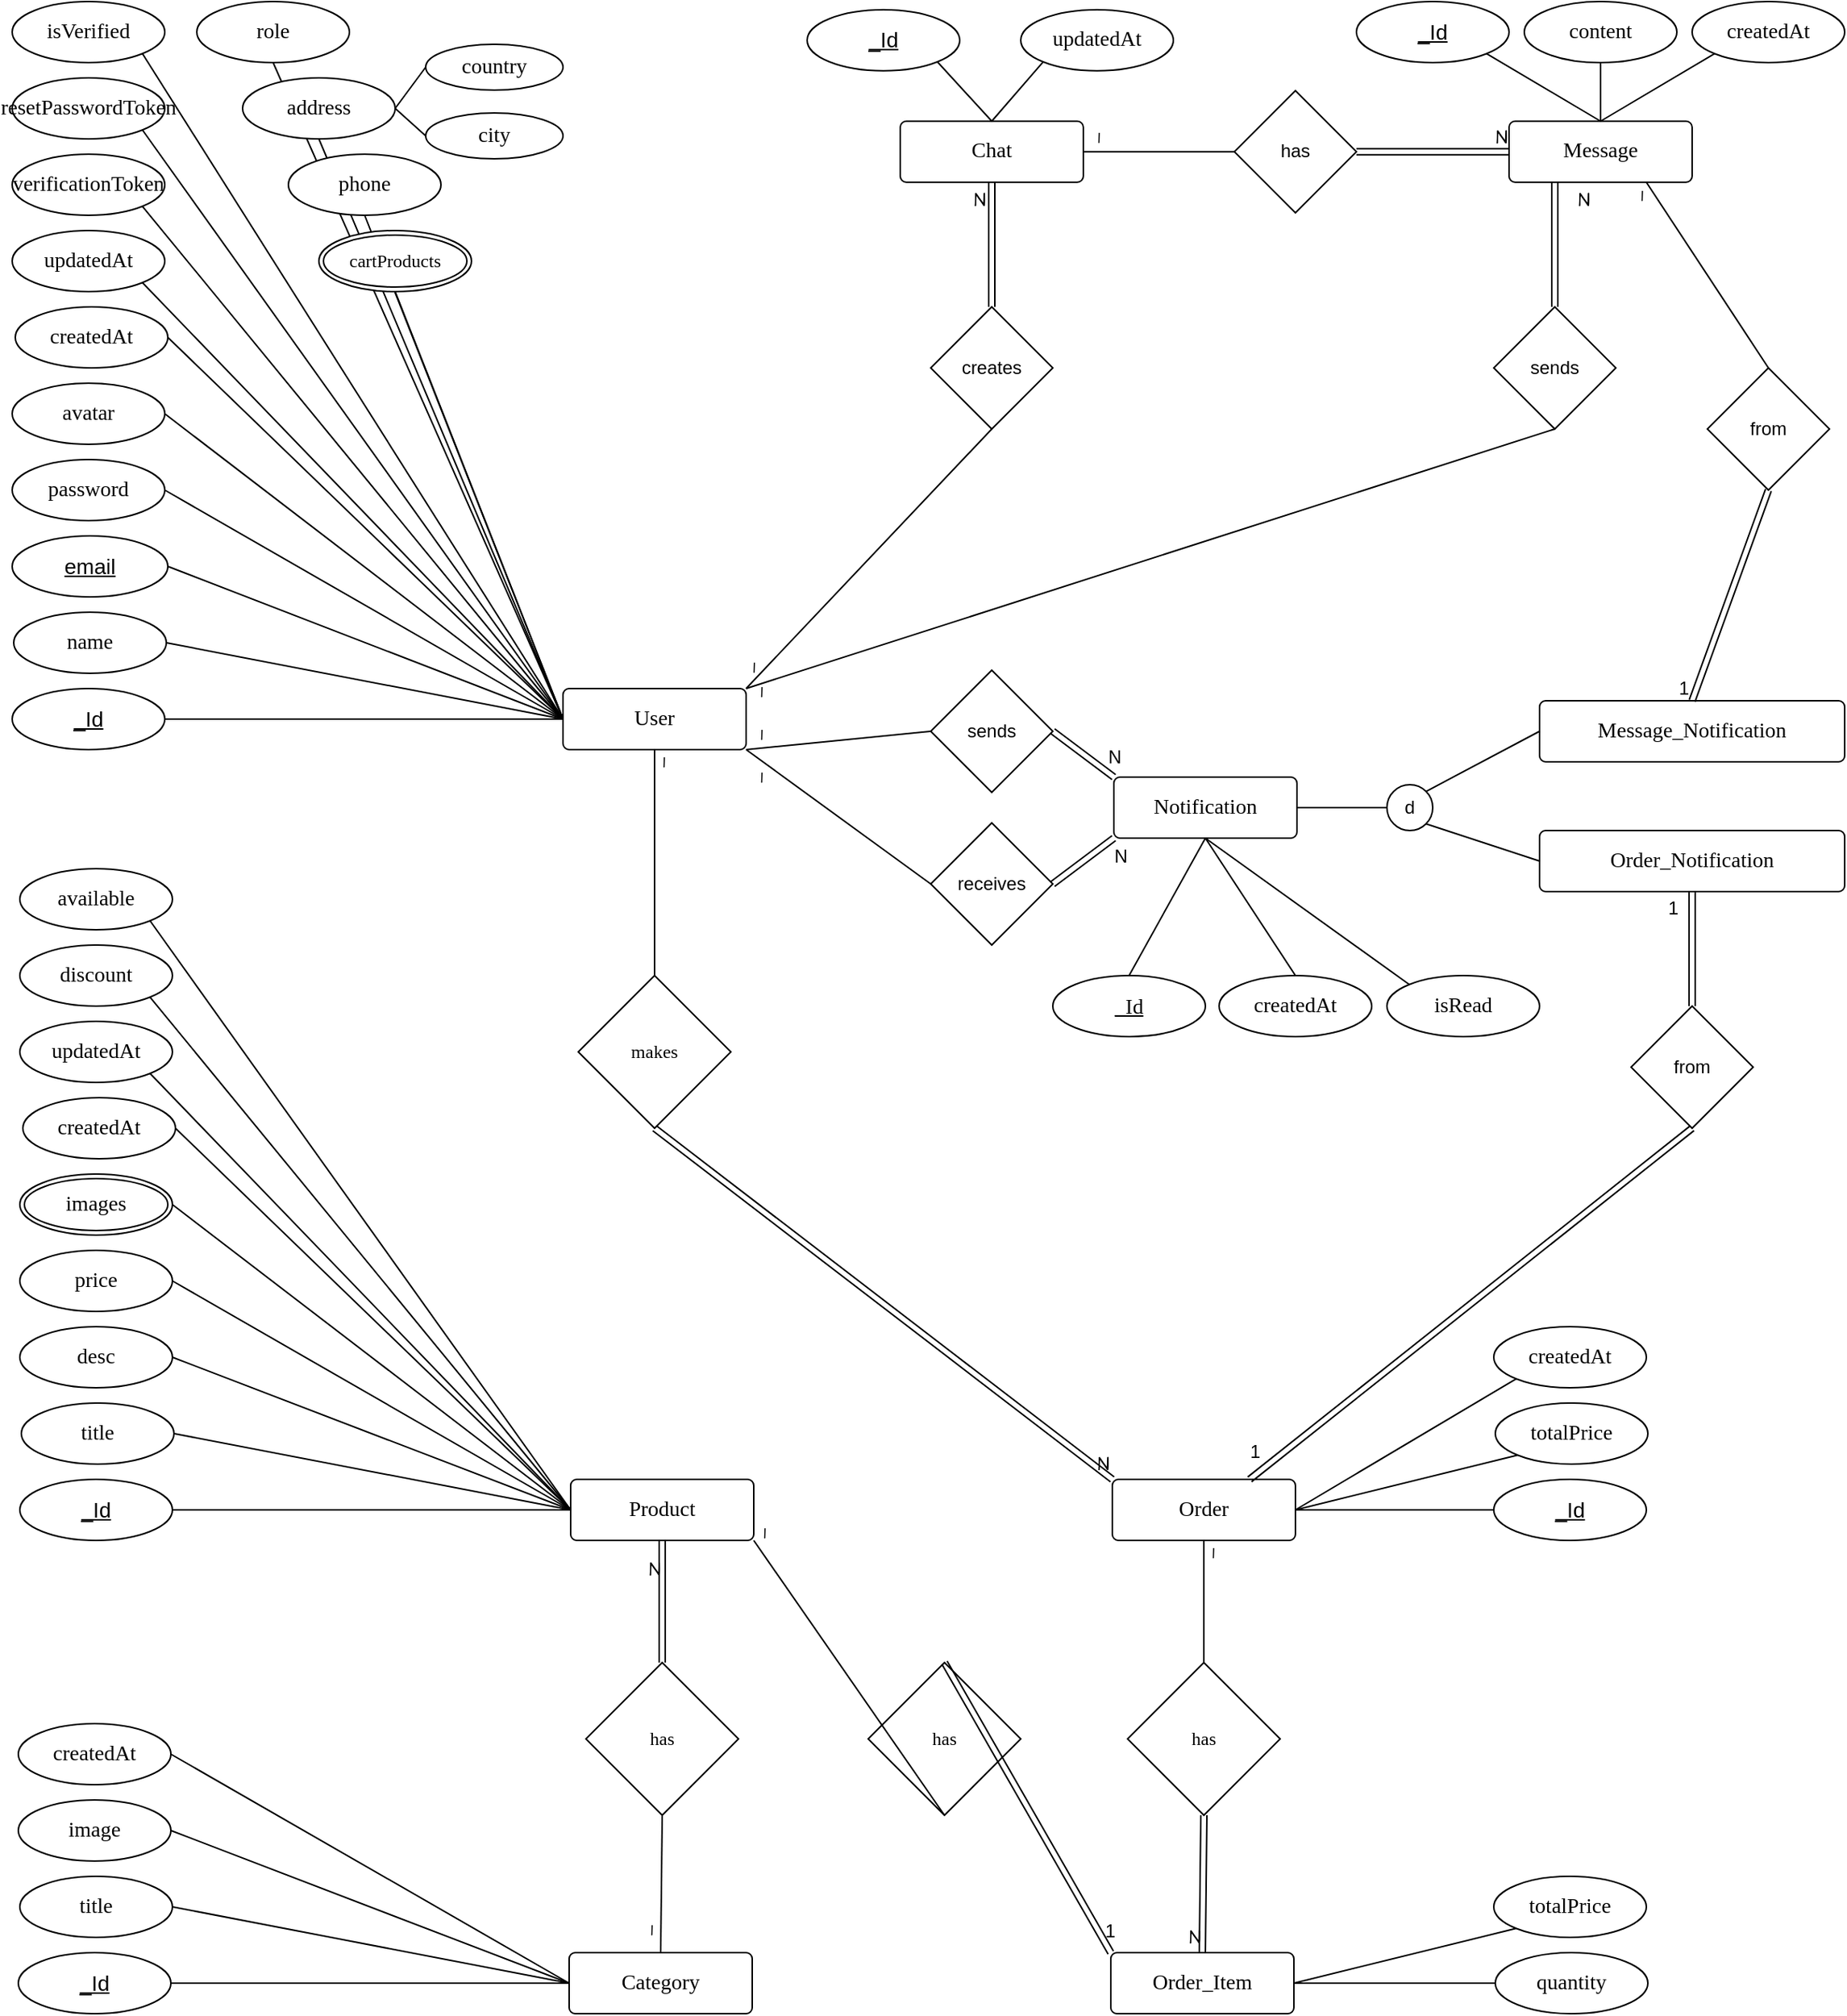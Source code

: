 <mxfile pages="2">
    <diagram name="NestMart_ERD" id="890_jNCDA7X4Bcmrccux">
        <mxGraphModel dx="606" dy="768" grid="1" gridSize="10" guides="1" tooltips="1" connect="1" arrows="1" fold="1" page="1" pageScale="1" pageWidth="1500" pageHeight="1500" background="#ffffff" math="0" shadow="0">
            <root>
                <mxCell id="0"/>
                <mxCell id="1" parent="0"/>
                <mxCell id="zv86cnZ0isYPRK_yYeSK-1" value="User" style="rounded=1;arcSize=10;whiteSpace=wrap;html=1;align=center;fontFamily=cascadia code;fontSize=14;" parent="1" vertex="1">
                    <mxGeometry x="521" y="530" width="120" height="40" as="geometry"/>
                </mxCell>
                <mxCell id="zv86cnZ0isYPRK_yYeSK-5" value="_Id" style="ellipse;whiteSpace=wrap;html=1;align=center;fontStyle=4;fontSize=14;" parent="1" vertex="1">
                    <mxGeometry x="160" y="530" width="100" height="40" as="geometry"/>
                </mxCell>
                <mxCell id="zv86cnZ0isYPRK_yYeSK-10" value="" style="endArrow=none;html=1;rounded=0;entryX=0;entryY=0.5;entryDx=0;entryDy=0;fontFamily=cascadia code;fontSize=14;exitX=1;exitY=0.5;exitDx=0;exitDy=0;" parent="1" source="zv86cnZ0isYPRK_yYeSK-5" target="zv86cnZ0isYPRK_yYeSK-1" edge="1">
                    <mxGeometry relative="1" as="geometry">
                        <mxPoint x="349" y="230" as="sourcePoint"/>
                        <mxPoint x="729" y="350" as="targetPoint"/>
                        <Array as="points"/>
                    </mxGeometry>
                </mxCell>
                <mxCell id="zv86cnZ0isYPRK_yYeSK-11" value="name" style="ellipse;whiteSpace=wrap;html=1;align=center;fontFamily=cascadia code;fontSize=14;" parent="1" vertex="1">
                    <mxGeometry x="161" y="480" width="100" height="40" as="geometry"/>
                </mxCell>
                <mxCell id="fLhaeGa8DQ7M7dZYa2ZT-3" value="password" style="ellipse;whiteSpace=wrap;html=1;align=center;fontFamily=cascadia code;fontSize=14;" parent="1" vertex="1">
                    <mxGeometry x="160" y="380" width="100" height="40" as="geometry"/>
                </mxCell>
                <mxCell id="fLhaeGa8DQ7M7dZYa2ZT-6" value="" style="endArrow=none;html=1;rounded=0;exitX=1;exitY=0.5;exitDx=0;exitDy=0;fontFamily=cascadia code;fontSize=14;entryX=0;entryY=0.5;entryDx=0;entryDy=0;" parent="1" source="fLhaeGa8DQ7M7dZYa2ZT-4" target="zv86cnZ0isYPRK_yYeSK-1" edge="1">
                    <mxGeometry relative="1" as="geometry">
                        <mxPoint x="334" y="134" as="sourcePoint"/>
                        <mxPoint x="401" y="350" as="targetPoint"/>
                        <Array as="points"/>
                    </mxGeometry>
                </mxCell>
                <mxCell id="fLhaeGa8DQ7M7dZYa2ZT-7" value="" style="endArrow=none;html=1;rounded=0;entryX=1;entryY=0.5;entryDx=0;entryDy=0;exitX=0;exitY=0.5;exitDx=0;exitDy=0;fontFamily=cascadia code;fontSize=14;exitPerimeter=0;" parent="1" source="zv86cnZ0isYPRK_yYeSK-1" target="fLhaeGa8DQ7M7dZYa2ZT-3" edge="1">
                    <mxGeometry relative="1" as="geometry">
                        <mxPoint x="344" y="144" as="sourcePoint"/>
                        <mxPoint x="399" y="190" as="targetPoint"/>
                        <Array as="points"/>
                    </mxGeometry>
                </mxCell>
                <mxCell id="fLhaeGa8DQ7M7dZYa2ZT-8" value="avatar" style="ellipse;whiteSpace=wrap;html=1;align=center;fontFamily=cascadia code;fontSize=14;" parent="1" vertex="1">
                    <mxGeometry x="160" y="330" width="100" height="40" as="geometry"/>
                </mxCell>
                <mxCell id="fLhaeGa8DQ7M7dZYa2ZT-9" value="" style="endArrow=none;html=1;rounded=0;entryX=1;entryY=0.5;entryDx=0;entryDy=0;exitX=0;exitY=0.5;exitDx=0;exitDy=0;fontFamily=cascadia code;fontSize=14;" parent="1" source="zv86cnZ0isYPRK_yYeSK-1" target="fLhaeGa8DQ7M7dZYa2ZT-8" edge="1">
                    <mxGeometry relative="1" as="geometry">
                        <mxPoint x="449" y="180" as="sourcePoint"/>
                        <mxPoint x="504" y="134" as="targetPoint"/>
                        <Array as="points"/>
                    </mxGeometry>
                </mxCell>
                <mxCell id="fLhaeGa8DQ7M7dZYa2ZT-14" value="createdAt" style="ellipse;whiteSpace=wrap;html=1;align=center;fontFamily=cascadia code;fontSize=14;" parent="1" vertex="1">
                    <mxGeometry x="162" y="280" width="100" height="40" as="geometry"/>
                </mxCell>
                <mxCell id="fLhaeGa8DQ7M7dZYa2ZT-15" value="updatedAt" style="ellipse;whiteSpace=wrap;html=1;align=center;fontFamily=cascadia code;fontSize=14;" parent="1" vertex="1">
                    <mxGeometry x="160" y="230" width="100" height="40" as="geometry"/>
                </mxCell>
                <mxCell id="fLhaeGa8DQ7M7dZYa2ZT-61" value="" style="endArrow=none;html=1;rounded=0;entryX=0;entryY=0.5;entryDx=0;entryDy=0;exitX=1;exitY=0.5;exitDx=0;exitDy=0;fontFamily=cascadia code;fontSize=14;" parent="1" source="zv86cnZ0isYPRK_yYeSK-11" target="zv86cnZ0isYPRK_yYeSK-1" edge="1">
                    <mxGeometry relative="1" as="geometry">
                        <mxPoint x="409" y="130" as="sourcePoint"/>
                        <mxPoint x="439" y="250" as="targetPoint"/>
                        <Array as="points"/>
                    </mxGeometry>
                </mxCell>
                <mxCell id="fLhaeGa8DQ7M7dZYa2ZT-4" value="email" style="ellipse;whiteSpace=wrap;html=1;align=center;fontStyle=4;fontSize=14;" parent="1" vertex="1">
                    <mxGeometry x="160" y="430" width="102" height="40" as="geometry"/>
                </mxCell>
                <mxCell id="fLhaeGa8DQ7M7dZYa2ZT-65" value="" style="endArrow=none;html=1;rounded=0;entryX=0.5;entryY=1;entryDx=0;entryDy=0;exitX=0;exitY=0.5;exitDx=0;exitDy=0;fontFamily=cascadia code;fontSize=14;" parent="1" source="zv86cnZ0isYPRK_yYeSK-1" target="CObTuuYKN9DPhT9e5A5l-2" edge="1">
                    <mxGeometry relative="1" as="geometry">
                        <mxPoint x="479" y="278" as="sourcePoint"/>
                        <mxPoint x="539" y="178" as="targetPoint"/>
                        <Array as="points"/>
                    </mxGeometry>
                </mxCell>
                <mxCell id="fLhaeGa8DQ7M7dZYa2ZT-66" value="" style="endArrow=none;html=1;rounded=0;entryX=1;entryY=1;entryDx=0;entryDy=0;fontFamily=cascadia code;fontSize=14;exitX=0;exitY=0.5;exitDx=0;exitDy=0;" parent="1" source="zv86cnZ0isYPRK_yYeSK-1" target="fLhaeGa8DQ7M7dZYa2ZT-15" edge="1">
                    <mxGeometry relative="1" as="geometry">
                        <mxPoint x="519" y="250" as="sourcePoint"/>
                        <mxPoint x="589" y="110" as="targetPoint"/>
                        <Array as="points"/>
                    </mxGeometry>
                </mxCell>
                <mxCell id="fLhaeGa8DQ7M7dZYa2ZT-67" value="" style="endArrow=none;html=1;rounded=0;entryX=1;entryY=0.5;entryDx=0;entryDy=0;fontFamily=cascadia code;fontSize=14;exitX=0;exitY=0.5;exitDx=0;exitDy=0;" parent="1" source="zv86cnZ0isYPRK_yYeSK-1" target="fLhaeGa8DQ7M7dZYa2ZT-14" edge="1">
                    <mxGeometry relative="1" as="geometry">
                        <mxPoint x="529" y="260" as="sourcePoint"/>
                        <mxPoint x="654" y="134" as="targetPoint"/>
                        <Array as="points"/>
                    </mxGeometry>
                </mxCell>
                <mxCell id="KDxauUP3_yt1p3gHTJt_-2" value="isVerified" style="ellipse;whiteSpace=wrap;html=1;align=center;fontFamily=cascadia code;fontSize=14;" parent="1" vertex="1">
                    <mxGeometry x="160" y="80" width="100" height="40" as="geometry"/>
                </mxCell>
                <mxCell id="KDxauUP3_yt1p3gHTJt_-3" value="" style="endArrow=none;html=1;rounded=0;entryX=1;entryY=1;entryDx=0;entryDy=0;fontFamily=cascadia code;fontSize=14;exitX=0;exitY=0.5;exitDx=0;exitDy=0;" parent="1" source="zv86cnZ0isYPRK_yYeSK-1" target="KDxauUP3_yt1p3gHTJt_-2" edge="1">
                    <mxGeometry relative="1" as="geometry">
                        <mxPoint x="509" y="200" as="sourcePoint"/>
                        <mxPoint x="589" y="240" as="targetPoint"/>
                        <Array as="points"/>
                    </mxGeometry>
                </mxCell>
                <mxCell id="KDxauUP3_yt1p3gHTJt_-4" value="resetPasswordToken" style="ellipse;whiteSpace=wrap;html=1;align=center;fontFamily=cascadia code;fontSize=14;" parent="1" vertex="1">
                    <mxGeometry x="160" y="130" width="100" height="40" as="geometry"/>
                </mxCell>
                <mxCell id="KDxauUP3_yt1p3gHTJt_-5" value="verificationToken" style="ellipse;whiteSpace=wrap;html=1;align=center;fontFamily=cascadia code;fontSize=14;" parent="1" vertex="1">
                    <mxGeometry x="160" y="180" width="100" height="40" as="geometry"/>
                </mxCell>
                <mxCell id="KDxauUP3_yt1p3gHTJt_-6" value="" style="endArrow=none;html=1;rounded=0;entryX=1;entryY=1;entryDx=0;entryDy=0;fontFamily=cascadia code;fontSize=14;exitX=0;exitY=0.5;exitDx=0;exitDy=0;" parent="1" source="zv86cnZ0isYPRK_yYeSK-1" target="KDxauUP3_yt1p3gHTJt_-4" edge="1">
                    <mxGeometry relative="1" as="geometry">
                        <mxPoint x="509" y="170" as="sourcePoint"/>
                        <mxPoint x="589" y="90" as="targetPoint"/>
                        <Array as="points"/>
                    </mxGeometry>
                </mxCell>
                <mxCell id="KDxauUP3_yt1p3gHTJt_-7" value="" style="endArrow=none;html=1;rounded=0;entryX=1;entryY=1;entryDx=0;entryDy=0;fontFamily=cascadia code;fontSize=14;exitX=0;exitY=0.5;exitDx=0;exitDy=0;" parent="1" source="zv86cnZ0isYPRK_yYeSK-1" target="KDxauUP3_yt1p3gHTJt_-5" edge="1">
                    <mxGeometry relative="1" as="geometry">
                        <mxPoint x="519" y="180" as="sourcePoint"/>
                        <mxPoint x="599" y="100" as="targetPoint"/>
                        <Array as="points"/>
                    </mxGeometry>
                </mxCell>
                <mxCell id="Nm6vEAilwif3-0i5tu0z-2" value="address" style="ellipse;whiteSpace=wrap;html=1;align=center;fontFamily=cascadia code;fontSize=14;" parent="1" vertex="1">
                    <mxGeometry x="311" y="130" width="100" height="40" as="geometry"/>
                </mxCell>
                <mxCell id="Nm6vEAilwif3-0i5tu0z-3" value="" style="endArrow=none;html=1;rounded=0;entryX=0.5;entryY=1;entryDx=0;entryDy=0;fontFamily=cascadia code;fontSize=14;exitX=0;exitY=0.5;exitDx=0;exitDy=0;" parent="1" source="zv86cnZ0isYPRK_yYeSK-1" target="Nm6vEAilwif3-0i5tu0z-2" edge="1">
                    <mxGeometry relative="1" as="geometry">
                        <mxPoint x="431" y="538" as="sourcePoint"/>
                        <mxPoint x="343" y="130" as="targetPoint"/>
                        <Array as="points"/>
                    </mxGeometry>
                </mxCell>
                <mxCell id="Nm6vEAilwif3-0i5tu0z-5" value="country" style="ellipse;whiteSpace=wrap;html=1;align=center;fontFamily=cascadia code;fontSize=14;" parent="1" vertex="1">
                    <mxGeometry x="431" y="108" width="90" height="30" as="geometry"/>
                </mxCell>
                <mxCell id="Nm6vEAilwif3-0i5tu0z-6" value="" style="endArrow=none;html=1;rounded=0;entryX=0;entryY=0.5;entryDx=0;entryDy=0;fontFamily=cascadia code;fontSize=14;exitX=1;exitY=0.5;exitDx=0;exitDy=0;" parent="1" source="Nm6vEAilwif3-0i5tu0z-2" target="Nm6vEAilwif3-0i5tu0z-5" edge="1">
                    <mxGeometry relative="1" as="geometry">
                        <mxPoint x="441" y="560" as="sourcePoint"/>
                        <mxPoint x="371" y="180" as="targetPoint"/>
                        <Array as="points"/>
                    </mxGeometry>
                </mxCell>
                <mxCell id="Nm6vEAilwif3-0i5tu0z-7" value="" style="endArrow=none;html=1;rounded=0;entryX=0;entryY=0.5;entryDx=0;entryDy=0;fontFamily=cascadia code;fontSize=14;exitX=1;exitY=0.5;exitDx=0;exitDy=0;" parent="1" source="Nm6vEAilwif3-0i5tu0z-2" target="Nm6vEAilwif3-0i5tu0z-8" edge="1">
                    <mxGeometry relative="1" as="geometry">
                        <mxPoint x="421" y="160" as="sourcePoint"/>
                        <mxPoint x="422.0" y="168.0" as="targetPoint"/>
                        <Array as="points"/>
                    </mxGeometry>
                </mxCell>
                <mxCell id="Nm6vEAilwif3-0i5tu0z-8" value="city" style="ellipse;whiteSpace=wrap;html=1;align=center;fontFamily=cascadia code;fontSize=14;" parent="1" vertex="1">
                    <mxGeometry x="431" y="153" width="90" height="30" as="geometry"/>
                </mxCell>
                <mxCell id="Nm6vEAilwif3-0i5tu0z-9" value="Product" style="rounded=1;arcSize=10;whiteSpace=wrap;html=1;align=center;fontFamily=cascadia code;fontSize=14;" parent="1" vertex="1">
                    <mxGeometry x="526" y="1048" width="120" height="40" as="geometry"/>
                </mxCell>
                <mxCell id="Nm6vEAilwif3-0i5tu0z-10" value="_Id" style="ellipse;whiteSpace=wrap;html=1;align=center;fontStyle=4;fontSize=14;" parent="1" vertex="1">
                    <mxGeometry x="165" y="1048" width="100" height="40" as="geometry"/>
                </mxCell>
                <mxCell id="Nm6vEAilwif3-0i5tu0z-11" value="" style="endArrow=none;html=1;rounded=0;entryX=0;entryY=0.5;entryDx=0;entryDy=0;fontFamily=cascadia code;fontSize=14;exitX=1;exitY=0.5;exitDx=0;exitDy=0;" parent="1" source="Nm6vEAilwif3-0i5tu0z-10" target="Nm6vEAilwif3-0i5tu0z-9" edge="1">
                    <mxGeometry relative="1" as="geometry">
                        <mxPoint x="354" y="748" as="sourcePoint"/>
                        <mxPoint x="734" y="868" as="targetPoint"/>
                        <Array as="points"/>
                    </mxGeometry>
                </mxCell>
                <mxCell id="Nm6vEAilwif3-0i5tu0z-12" value="title" style="ellipse;whiteSpace=wrap;html=1;align=center;fontFamily=cascadia code;fontSize=14;" parent="1" vertex="1">
                    <mxGeometry x="166" y="998" width="100" height="40" as="geometry"/>
                </mxCell>
                <mxCell id="Nm6vEAilwif3-0i5tu0z-13" value="images" style="ellipse;shape=doubleEllipse;margin=3;whiteSpace=wrap;html=1;align=center;fontFamily=cascadia code;fontSize=14;" parent="1" vertex="1">
                    <mxGeometry x="165" y="848" width="100" height="40" as="geometry"/>
                </mxCell>
                <mxCell id="Nm6vEAilwif3-0i5tu0z-14" value="price" style="ellipse;whiteSpace=wrap;html=1;align=center;fontFamily=cascadia code;fontSize=14;" parent="1" vertex="1">
                    <mxGeometry x="165" y="898" width="100" height="40" as="geometry"/>
                </mxCell>
                <mxCell id="Nm6vEAilwif3-0i5tu0z-15" value="" style="endArrow=none;html=1;rounded=0;exitX=1;exitY=0.5;exitDx=0;exitDy=0;fontFamily=cascadia code;fontSize=14;entryX=0;entryY=0.5;entryDx=0;entryDy=0;" parent="1" source="Nm6vEAilwif3-0i5tu0z-38" target="Nm6vEAilwif3-0i5tu0z-9" edge="1">
                    <mxGeometry relative="1" as="geometry">
                        <mxPoint x="267.0" y="968" as="sourcePoint"/>
                        <mxPoint x="406" y="868" as="targetPoint"/>
                        <Array as="points"/>
                    </mxGeometry>
                </mxCell>
                <mxCell id="Nm6vEAilwif3-0i5tu0z-16" value="" style="endArrow=none;html=1;rounded=0;entryX=1;entryY=0.5;entryDx=0;entryDy=0;exitX=0;exitY=0.5;exitDx=0;exitDy=0;fontFamily=cascadia code;fontSize=14;exitPerimeter=0;" parent="1" source="Nm6vEAilwif3-0i5tu0z-9" target="Nm6vEAilwif3-0i5tu0z-14" edge="1">
                    <mxGeometry relative="1" as="geometry">
                        <mxPoint x="349" y="662" as="sourcePoint"/>
                        <mxPoint x="404" y="708" as="targetPoint"/>
                        <Array as="points"/>
                    </mxGeometry>
                </mxCell>
                <mxCell id="Nm6vEAilwif3-0i5tu0z-18" value="" style="endArrow=none;html=1;rounded=0;entryX=1;entryY=0.5;entryDx=0;entryDy=0;exitX=0;exitY=0.5;exitDx=0;exitDy=0;fontFamily=cascadia code;fontSize=14;" parent="1" source="Nm6vEAilwif3-0i5tu0z-9" target="Nm6vEAilwif3-0i5tu0z-13" edge="1">
                    <mxGeometry relative="1" as="geometry">
                        <mxPoint x="454" y="698" as="sourcePoint"/>
                        <mxPoint x="265" y="868" as="targetPoint"/>
                        <Array as="points"/>
                    </mxGeometry>
                </mxCell>
                <mxCell id="Nm6vEAilwif3-0i5tu0z-19" value="createdAt" style="ellipse;whiteSpace=wrap;html=1;align=center;fontFamily=cascadia code;fontSize=14;" parent="1" vertex="1">
                    <mxGeometry x="167" y="798" width="100" height="40" as="geometry"/>
                </mxCell>
                <mxCell id="Nm6vEAilwif3-0i5tu0z-20" value="updatedAt" style="ellipse;whiteSpace=wrap;html=1;align=center;fontFamily=cascadia code;fontSize=14;" parent="1" vertex="1">
                    <mxGeometry x="165" y="748" width="100" height="40" as="geometry"/>
                </mxCell>
                <mxCell id="Nm6vEAilwif3-0i5tu0z-21" value="" style="endArrow=none;html=1;rounded=0;entryX=0;entryY=0.5;entryDx=0;entryDy=0;exitX=1;exitY=0.5;exitDx=0;exitDy=0;fontFamily=cascadia code;fontSize=14;" parent="1" source="Nm6vEAilwif3-0i5tu0z-12" target="Nm6vEAilwif3-0i5tu0z-9" edge="1">
                    <mxGeometry relative="1" as="geometry">
                        <mxPoint x="414" y="648" as="sourcePoint"/>
                        <mxPoint x="444" y="768" as="targetPoint"/>
                        <Array as="points"/>
                    </mxGeometry>
                </mxCell>
                <mxCell id="Nm6vEAilwif3-0i5tu0z-24" value="" style="endArrow=none;html=1;rounded=0;entryX=1;entryY=1;entryDx=0;entryDy=0;fontFamily=cascadia code;fontSize=14;exitX=0;exitY=0.5;exitDx=0;exitDy=0;" parent="1" source="Nm6vEAilwif3-0i5tu0z-9" target="Nm6vEAilwif3-0i5tu0z-20" edge="1">
                    <mxGeometry relative="1" as="geometry">
                        <mxPoint x="524" y="768" as="sourcePoint"/>
                        <mxPoint x="594" y="628" as="targetPoint"/>
                        <Array as="points"/>
                    </mxGeometry>
                </mxCell>
                <mxCell id="Nm6vEAilwif3-0i5tu0z-25" value="" style="endArrow=none;html=1;rounded=0;entryX=1;entryY=0.5;entryDx=0;entryDy=0;fontFamily=cascadia code;fontSize=14;exitX=0;exitY=0.5;exitDx=0;exitDy=0;" parent="1" source="Nm6vEAilwif3-0i5tu0z-9" target="Nm6vEAilwif3-0i5tu0z-19" edge="1">
                    <mxGeometry relative="1" as="geometry">
                        <mxPoint x="534" y="778" as="sourcePoint"/>
                        <mxPoint x="659" y="652" as="targetPoint"/>
                        <Array as="points"/>
                    </mxGeometry>
                </mxCell>
                <mxCell id="Nm6vEAilwif3-0i5tu0z-28" value="available" style="ellipse;whiteSpace=wrap;html=1;align=center;fontFamily=cascadia code;fontSize=14;" parent="1" vertex="1">
                    <mxGeometry x="165" y="648" width="100" height="40" as="geometry"/>
                </mxCell>
                <mxCell id="Nm6vEAilwif3-0i5tu0z-29" value="discount" style="ellipse;whiteSpace=wrap;html=1;align=center;fontFamily=cascadia code;fontSize=14;" parent="1" vertex="1">
                    <mxGeometry x="165" y="698" width="100" height="40" as="geometry"/>
                </mxCell>
                <mxCell id="Nm6vEAilwif3-0i5tu0z-30" value="" style="endArrow=none;html=1;rounded=0;entryX=1;entryY=1;entryDx=0;entryDy=0;fontFamily=cascadia code;fontSize=14;exitX=0;exitY=0.5;exitDx=0;exitDy=0;" parent="1" source="Nm6vEAilwif3-0i5tu0z-9" target="Nm6vEAilwif3-0i5tu0z-28" edge="1">
                    <mxGeometry relative="1" as="geometry">
                        <mxPoint x="514" y="688" as="sourcePoint"/>
                        <mxPoint x="594" y="608" as="targetPoint"/>
                        <Array as="points"/>
                    </mxGeometry>
                </mxCell>
                <mxCell id="Nm6vEAilwif3-0i5tu0z-31" value="" style="endArrow=none;html=1;rounded=0;entryX=1;entryY=1;entryDx=0;entryDy=0;fontFamily=cascadia code;fontSize=14;exitX=0;exitY=0.5;exitDx=0;exitDy=0;" parent="1" source="Nm6vEAilwif3-0i5tu0z-9" target="Nm6vEAilwif3-0i5tu0z-29" edge="1">
                    <mxGeometry relative="1" as="geometry">
                        <mxPoint x="524" y="698" as="sourcePoint"/>
                        <mxPoint x="604" y="618" as="targetPoint"/>
                        <Array as="points"/>
                    </mxGeometry>
                </mxCell>
                <mxCell id="Nm6vEAilwif3-0i5tu0z-38" value="desc" style="ellipse;whiteSpace=wrap;html=1;align=center;fontFamily=cascadia code;fontSize=14;" parent="1" vertex="1">
                    <mxGeometry x="165" y="948" width="100" height="40" as="geometry"/>
                </mxCell>
                <mxCell id="Nm6vEAilwif3-0i5tu0z-39" value="Category" style="rounded=1;arcSize=10;whiteSpace=wrap;html=1;align=center;fontFamily=cascadia code;fontSize=14;" parent="1" vertex="1">
                    <mxGeometry x="525" y="1358" width="120" height="40" as="geometry"/>
                </mxCell>
                <mxCell id="Nm6vEAilwif3-0i5tu0z-40" value="_Id" style="ellipse;whiteSpace=wrap;html=1;align=center;fontStyle=4;fontSize=14;" parent="1" vertex="1">
                    <mxGeometry x="164" y="1358" width="100" height="40" as="geometry"/>
                </mxCell>
                <mxCell id="Nm6vEAilwif3-0i5tu0z-41" value="" style="endArrow=none;html=1;rounded=0;entryX=0;entryY=0.5;entryDx=0;entryDy=0;fontFamily=cascadia code;fontSize=14;exitX=1;exitY=0.5;exitDx=0;exitDy=0;" parent="1" source="Nm6vEAilwif3-0i5tu0z-40" target="Nm6vEAilwif3-0i5tu0z-39" edge="1">
                    <mxGeometry relative="1" as="geometry">
                        <mxPoint x="353" y="1058" as="sourcePoint"/>
                        <mxPoint x="733" y="1178" as="targetPoint"/>
                        <Array as="points"/>
                    </mxGeometry>
                </mxCell>
                <mxCell id="Nm6vEAilwif3-0i5tu0z-42" value="title" style="ellipse;whiteSpace=wrap;html=1;align=center;fontFamily=cascadia code;fontSize=14;" parent="1" vertex="1">
                    <mxGeometry x="165" y="1308" width="100" height="40" as="geometry"/>
                </mxCell>
                <mxCell id="Nm6vEAilwif3-0i5tu0z-44" value="createdAt" style="ellipse;whiteSpace=wrap;html=1;align=center;fontFamily=cascadia code;fontSize=14;" parent="1" vertex="1">
                    <mxGeometry x="164" y="1208" width="100" height="40" as="geometry"/>
                </mxCell>
                <mxCell id="Nm6vEAilwif3-0i5tu0z-45" value="" style="endArrow=none;html=1;rounded=0;exitX=1;exitY=0.5;exitDx=0;exitDy=0;fontFamily=cascadia code;fontSize=14;entryX=0;entryY=0.5;entryDx=0;entryDy=0;" parent="1" source="Nm6vEAilwif3-0i5tu0z-59" target="Nm6vEAilwif3-0i5tu0z-39" edge="1">
                    <mxGeometry relative="1" as="geometry">
                        <mxPoint x="266.0" y="1278" as="sourcePoint"/>
                        <mxPoint x="405" y="1178" as="targetPoint"/>
                        <Array as="points"/>
                    </mxGeometry>
                </mxCell>
                <mxCell id="Nm6vEAilwif3-0i5tu0z-46" value="" style="endArrow=none;html=1;rounded=0;entryX=1;entryY=0.5;entryDx=0;entryDy=0;exitX=0;exitY=0.5;exitDx=0;exitDy=0;fontFamily=cascadia code;fontSize=14;exitPerimeter=0;" parent="1" source="Nm6vEAilwif3-0i5tu0z-39" target="Nm6vEAilwif3-0i5tu0z-44" edge="1">
                    <mxGeometry relative="1" as="geometry">
                        <mxPoint x="348" y="972" as="sourcePoint"/>
                        <mxPoint x="403" y="1018" as="targetPoint"/>
                        <Array as="points"/>
                    </mxGeometry>
                </mxCell>
                <mxCell id="Nm6vEAilwif3-0i5tu0z-50" value="" style="endArrow=none;html=1;rounded=0;entryX=0;entryY=0.5;entryDx=0;entryDy=0;exitX=1;exitY=0.5;exitDx=0;exitDy=0;fontFamily=cascadia code;fontSize=14;" parent="1" source="Nm6vEAilwif3-0i5tu0z-42" target="Nm6vEAilwif3-0i5tu0z-39" edge="1">
                    <mxGeometry relative="1" as="geometry">
                        <mxPoint x="413" y="958" as="sourcePoint"/>
                        <mxPoint x="443" y="1078" as="targetPoint"/>
                        <Array as="points"/>
                    </mxGeometry>
                </mxCell>
                <mxCell id="Nm6vEAilwif3-0i5tu0z-59" value="image" style="ellipse;whiteSpace=wrap;html=1;align=center;fontFamily=cascadia code;fontSize=14;" parent="1" vertex="1">
                    <mxGeometry x="164" y="1258" width="100" height="40" as="geometry"/>
                </mxCell>
                <mxCell id="Nm6vEAilwif3-0i5tu0z-61" value="has" style="rhombus;whiteSpace=wrap;html=1;hachureGap=4;fontFamily=cascadia code;" parent="1" vertex="1">
                    <mxGeometry x="536" y="1168" width="100" height="100" as="geometry"/>
                </mxCell>
                <mxCell id="Nm6vEAilwif3-0i5tu0z-68" value="" style="shape=link;html=1;rounded=0;hachureGap=4;fontFamily=Architects Daughter;fontSource=https%3A%2F%2Ffonts.googleapis.com%2Fcss%3Ffamily%3DArchitects%2BDaughter;exitX=0.5;exitY=0;exitDx=0;exitDy=0;entryX=0.5;entryY=1;entryDx=0;entryDy=0;" parent="1" source="Nm6vEAilwif3-0i5tu0z-61" target="Nm6vEAilwif3-0i5tu0z-9" edge="1">
                    <mxGeometry relative="1" as="geometry">
                        <mxPoint x="693" y="1198" as="sourcePoint"/>
                        <mxPoint x="813" y="1128" as="targetPoint"/>
                    </mxGeometry>
                </mxCell>
                <mxCell id="Nm6vEAilwif3-0i5tu0z-69" value="N" style="resizable=0;html=1;whiteSpace=wrap;align=right;verticalAlign=bottom;hachureGap=4;fontFamily=Architects Daughter;fontSource=https%3A%2F%2Ffonts.googleapis.com%2Fcss%3Ffamily%3DArchitects%2BDaughter;" parent="Nm6vEAilwif3-0i5tu0z-68" connectable="0" vertex="1">
                    <mxGeometry x="1" relative="1" as="geometry">
                        <mxPoint y="28" as="offset"/>
                    </mxGeometry>
                </mxCell>
                <mxCell id="Nm6vEAilwif3-0i5tu0z-70" value="" style="endArrow=none;html=1;rounded=0;hachureGap=4;fontFamily=Architects Daughter;fontSource=https%3A%2F%2Ffonts.googleapis.com%2Fcss%3Ffamily%3DArchitects%2BDaughter;exitX=0.5;exitY=1;exitDx=0;exitDy=0;entryX=0.5;entryY=0;entryDx=0;entryDy=0;" parent="1" source="Nm6vEAilwif3-0i5tu0z-61" target="Nm6vEAilwif3-0i5tu0z-39" edge="1">
                    <mxGeometry relative="1" as="geometry">
                        <mxPoint x="773" y="1308" as="sourcePoint"/>
                        <mxPoint x="933" y="1308" as="targetPoint"/>
                    </mxGeometry>
                </mxCell>
                <mxCell id="Nm6vEAilwif3-0i5tu0z-71" value="1" style="resizable=0;html=1;whiteSpace=wrap;align=right;verticalAlign=bottom;hachureGap=4;fontFamily=Architects Daughter;fontSource=https%3A%2F%2Ffonts.googleapis.com%2Fcss%3Ffamily%3DArchitects%2BDaughter;" parent="Nm6vEAilwif3-0i5tu0z-70" connectable="0" vertex="1">
                    <mxGeometry x="1" relative="1" as="geometry">
                        <mxPoint x="-4" y="-5" as="offset"/>
                    </mxGeometry>
                </mxCell>
                <mxCell id="Nm6vEAilwif3-0i5tu0z-72" value="Order" style="rounded=1;arcSize=10;whiteSpace=wrap;html=1;align=center;fontFamily=cascadia code;fontSize=14;" parent="1" vertex="1">
                    <mxGeometry x="881" y="1048" width="120" height="40" as="geometry"/>
                </mxCell>
                <mxCell id="Nm6vEAilwif3-0i5tu0z-73" value="_Id" style="ellipse;whiteSpace=wrap;html=1;align=center;fontStyle=4;fontSize=14;" parent="1" vertex="1">
                    <mxGeometry x="1131" y="1048" width="100" height="40" as="geometry"/>
                </mxCell>
                <mxCell id="Nm6vEAilwif3-0i5tu0z-74" value="" style="endArrow=none;html=1;rounded=0;entryX=1;entryY=0.5;entryDx=0;entryDy=0;fontFamily=cascadia code;fontSize=14;exitX=0;exitY=0.5;exitDx=0;exitDy=0;" parent="1" source="Nm6vEAilwif3-0i5tu0z-73" target="Nm6vEAilwif3-0i5tu0z-72" edge="1">
                    <mxGeometry relative="1" as="geometry">
                        <mxPoint x="1131" y="1068" as="sourcePoint"/>
                        <mxPoint x="1450" y="868" as="targetPoint"/>
                        <Array as="points"/>
                    </mxGeometry>
                </mxCell>
                <mxCell id="Nm6vEAilwif3-0i5tu0z-75" value="totalPrice" style="ellipse;whiteSpace=wrap;html=1;align=center;fontFamily=cascadia code;fontSize=14;" parent="1" vertex="1">
                    <mxGeometry x="1132" y="998" width="100" height="40" as="geometry"/>
                </mxCell>
                <mxCell id="Nm6vEAilwif3-0i5tu0z-78" value="" style="endArrow=none;html=1;rounded=0;exitX=0;exitY=1;exitDx=0;exitDy=0;fontFamily=cascadia code;fontSize=14;entryX=1;entryY=0.5;entryDx=0;entryDy=0;" parent="1" source="Nm6vEAilwif3-0i5tu0z-90" target="Nm6vEAilwif3-0i5tu0z-72" edge="1">
                    <mxGeometry relative="1" as="geometry">
                        <mxPoint x="983.0" y="968" as="sourcePoint"/>
                        <mxPoint x="1122" y="868" as="targetPoint"/>
                        <Array as="points"/>
                    </mxGeometry>
                </mxCell>
                <mxCell id="Nm6vEAilwif3-0i5tu0z-83" value="" style="endArrow=none;html=1;rounded=0;entryX=1;entryY=0.5;entryDx=0;entryDy=0;exitX=0;exitY=1;exitDx=0;exitDy=0;fontFamily=cascadia code;fontSize=14;" parent="1" source="Nm6vEAilwif3-0i5tu0z-75" target="Nm6vEAilwif3-0i5tu0z-72" edge="1">
                    <mxGeometry relative="1" as="geometry">
                        <mxPoint x="1130" y="648" as="sourcePoint"/>
                        <mxPoint x="1160" y="768" as="targetPoint"/>
                        <Array as="points"/>
                    </mxGeometry>
                </mxCell>
                <mxCell id="Nm6vEAilwif3-0i5tu0z-90" value="createdAt" style="ellipse;whiteSpace=wrap;html=1;align=center;fontFamily=cascadia code;fontSize=14;" parent="1" vertex="1">
                    <mxGeometry x="1131" y="948" width="100" height="40" as="geometry"/>
                </mxCell>
                <mxCell id="Nm6vEAilwif3-0i5tu0z-98" value="has" style="rhombus;whiteSpace=wrap;html=1;hachureGap=4;fontFamily=cascadia code;direction=north;" parent="1" vertex="1">
                    <mxGeometry x="721" y="1168" width="100" height="100" as="geometry"/>
                </mxCell>
                <mxCell id="Nm6vEAilwif3-0i5tu0z-103" value="Order_Item" style="rounded=1;arcSize=10;whiteSpace=wrap;html=1;align=center;fontFamily=cascadia code;fontSize=14;" parent="1" vertex="1">
                    <mxGeometry x="880" y="1358" width="120" height="40" as="geometry"/>
                </mxCell>
                <mxCell id="Nm6vEAilwif3-0i5tu0z-105" value="" style="endArrow=none;html=1;rounded=0;entryX=1;entryY=0.5;entryDx=0;entryDy=0;fontFamily=cascadia code;fontSize=14;exitX=0;exitY=0.5;exitDx=0;exitDy=0;" parent="1" source="aeRwsMOvlu53UcmauPla-1" target="Nm6vEAilwif3-0i5tu0z-103" edge="1">
                    <mxGeometry relative="1" as="geometry">
                        <mxPoint x="1130.0" y="1378" as="sourcePoint"/>
                        <mxPoint x="1449" y="1178" as="targetPoint"/>
                        <Array as="points"/>
                    </mxGeometry>
                </mxCell>
                <mxCell id="Nm6vEAilwif3-0i5tu0z-106" value="totalPrice" style="ellipse;whiteSpace=wrap;html=1;align=center;fontFamily=cascadia code;fontSize=14;" parent="1" vertex="1">
                    <mxGeometry x="1131" y="1308" width="100" height="40" as="geometry"/>
                </mxCell>
                <mxCell id="Nm6vEAilwif3-0i5tu0z-112" value="" style="endArrow=none;html=1;rounded=0;entryX=1;entryY=0.5;entryDx=0;entryDy=0;exitX=0;exitY=1;exitDx=0;exitDy=0;fontFamily=cascadia code;fontSize=14;" parent="1" source="Nm6vEAilwif3-0i5tu0z-106" target="Nm6vEAilwif3-0i5tu0z-103" edge="1">
                    <mxGeometry relative="1" as="geometry">
                        <mxPoint x="1129" y="958" as="sourcePoint"/>
                        <mxPoint x="1159" y="1078" as="targetPoint"/>
                        <Array as="points"/>
                    </mxGeometry>
                </mxCell>
                <mxCell id="Nm6vEAilwif3-0i5tu0z-117" value="" style="endArrow=none;html=1;rounded=0;hachureGap=4;fontFamily=Architects Daughter;fontSource=https%3A%2F%2Ffonts.googleapis.com%2Fcss%3Ffamily%3DArchitects%2BDaughter;exitX=0;exitY=0.5;exitDx=0;exitDy=0;entryX=1;entryY=1;entryDx=0;entryDy=0;" parent="1" source="Nm6vEAilwif3-0i5tu0z-98" target="Nm6vEAilwif3-0i5tu0z-9" edge="1">
                    <mxGeometry relative="1" as="geometry">
                        <mxPoint x="831" y="1228" as="sourcePoint"/>
                        <mxPoint x="641" y="1138" as="targetPoint"/>
                    </mxGeometry>
                </mxCell>
                <mxCell id="Nm6vEAilwif3-0i5tu0z-118" value="1" style="resizable=0;html=1;whiteSpace=wrap;align=right;verticalAlign=bottom;hachureGap=4;fontFamily=Architects Daughter;fontSource=https%3A%2F%2Ffonts.googleapis.com%2Fcss%3Ffamily%3DArchitects%2BDaughter;" parent="Nm6vEAilwif3-0i5tu0z-117" connectable="0" vertex="1">
                    <mxGeometry x="1" relative="1" as="geometry">
                        <mxPoint x="9" y="4" as="offset"/>
                    </mxGeometry>
                </mxCell>
                <mxCell id="Nm6vEAilwif3-0i5tu0z-119" value="has" style="rhombus;whiteSpace=wrap;html=1;hachureGap=4;fontFamily=cascadia code;" parent="1" vertex="1">
                    <mxGeometry x="891" y="1168" width="100" height="100" as="geometry"/>
                </mxCell>
                <mxCell id="Nm6vEAilwif3-0i5tu0z-120" value="" style="endArrow=none;html=1;rounded=0;hachureGap=4;fontFamily=Architects Daughter;fontSource=https%3A%2F%2Ffonts.googleapis.com%2Fcss%3Ffamily%3DArchitects%2BDaughter;exitX=0.5;exitY=0;exitDx=0;exitDy=0;entryX=0.5;entryY=1;entryDx=0;entryDy=0;" parent="1" source="Nm6vEAilwif3-0i5tu0z-119" target="Nm6vEAilwif3-0i5tu0z-72" edge="1">
                    <mxGeometry relative="1" as="geometry">
                        <mxPoint x="831" y="1228" as="sourcePoint"/>
                        <mxPoint x="890" y="1368" as="targetPoint"/>
                    </mxGeometry>
                </mxCell>
                <mxCell id="Nm6vEAilwif3-0i5tu0z-121" value="1" style="resizable=0;html=1;whiteSpace=wrap;align=right;verticalAlign=bottom;hachureGap=4;fontFamily=Architects Daughter;fontSource=https%3A%2F%2Ffonts.googleapis.com%2Fcss%3Ffamily%3DArchitects%2BDaughter;" parent="Nm6vEAilwif3-0i5tu0z-120" connectable="0" vertex="1">
                    <mxGeometry x="1" relative="1" as="geometry">
                        <mxPoint x="8" y="17" as="offset"/>
                    </mxGeometry>
                </mxCell>
                <mxCell id="Nm6vEAilwif3-0i5tu0z-124" value="makes" style="rhombus;whiteSpace=wrap;html=1;hachureGap=4;fontFamily=cascadia code;" parent="1" vertex="1">
                    <mxGeometry x="531" y="718" width="100" height="100" as="geometry"/>
                </mxCell>
                <mxCell id="Nm6vEAilwif3-0i5tu0z-125" value="" style="endArrow=none;html=1;rounded=0;hachureGap=4;fontFamily=Architects Daughter;fontSource=https%3A%2F%2Ffonts.googleapis.com%2Fcss%3Ffamily%3DArchitects%2BDaughter;exitX=0.5;exitY=0;exitDx=0;exitDy=0;entryX=0.5;entryY=1;entryDx=0;entryDy=0;" parent="1" source="Nm6vEAilwif3-0i5tu0z-124" target="zv86cnZ0isYPRK_yYeSK-1" edge="1">
                    <mxGeometry relative="1" as="geometry">
                        <mxPoint x="951" y="1178" as="sourcePoint"/>
                        <mxPoint x="951" y="1098" as="targetPoint"/>
                    </mxGeometry>
                </mxCell>
                <mxCell id="Nm6vEAilwif3-0i5tu0z-126" value="1" style="resizable=0;html=1;whiteSpace=wrap;align=right;verticalAlign=bottom;hachureGap=4;fontFamily=Architects Daughter;fontSource=https%3A%2F%2Ffonts.googleapis.com%2Fcss%3Ffamily%3DArchitects%2BDaughter;" parent="Nm6vEAilwif3-0i5tu0z-125" connectable="0" vertex="1">
                    <mxGeometry x="1" relative="1" as="geometry">
                        <mxPoint x="8" y="17" as="offset"/>
                    </mxGeometry>
                </mxCell>
                <mxCell id="Nm6vEAilwif3-0i5tu0z-127" value="" style="shape=link;html=1;rounded=0;hachureGap=4;fontFamily=Architects Daughter;fontSource=https%3A%2F%2Ffonts.googleapis.com%2Fcss%3Ffamily%3DArchitects%2BDaughter;entryX=0.5;entryY=0;entryDx=0;entryDy=0;exitX=0.5;exitY=1;exitDx=0;exitDy=0;" parent="1" source="Nm6vEAilwif3-0i5tu0z-119" target="Nm6vEAilwif3-0i5tu0z-103" edge="1">
                    <mxGeometry relative="1" as="geometry">
                        <mxPoint x="691" y="1308" as="sourcePoint"/>
                        <mxPoint x="851" y="1308" as="targetPoint"/>
                    </mxGeometry>
                </mxCell>
                <mxCell id="Nm6vEAilwif3-0i5tu0z-128" value="N" style="resizable=0;html=1;whiteSpace=wrap;align=right;verticalAlign=bottom;hachureGap=4;fontFamily=Architects Daughter;fontSource=https%3A%2F%2Ffonts.googleapis.com%2Fcss%3Ffamily%3DArchitects%2BDaughter;" parent="Nm6vEAilwif3-0i5tu0z-127" connectable="0" vertex="1">
                    <mxGeometry x="1" relative="1" as="geometry"/>
                </mxCell>
                <mxCell id="Nm6vEAilwif3-0i5tu0z-129" value="" style="shape=link;html=1;rounded=0;hachureGap=4;fontFamily=Architects Daughter;fontSource=https%3A%2F%2Ffonts.googleapis.com%2Fcss%3Ffamily%3DArchitects%2BDaughter;entryX=0;entryY=0;entryDx=0;entryDy=0;exitX=0.5;exitY=1;exitDx=0;exitDy=0;" parent="1" source="Nm6vEAilwif3-0i5tu0z-124" target="Nm6vEAilwif3-0i5tu0z-72" edge="1">
                    <mxGeometry relative="1" as="geometry">
                        <mxPoint x="951" y="1278" as="sourcePoint"/>
                        <mxPoint x="950" y="1368" as="targetPoint"/>
                    </mxGeometry>
                </mxCell>
                <mxCell id="Nm6vEAilwif3-0i5tu0z-130" value="N" style="resizable=0;html=1;whiteSpace=wrap;align=right;verticalAlign=bottom;hachureGap=4;fontFamily=Architects Daughter;fontSource=https%3A%2F%2Ffonts.googleapis.com%2Fcss%3Ffamily%3DArchitects%2BDaughter;" parent="Nm6vEAilwif3-0i5tu0z-129" connectable="0" vertex="1">
                    <mxGeometry x="1" relative="1" as="geometry"/>
                </mxCell>
                <mxCell id="CObTuuYKN9DPhT9e5A5l-2" value="role" style="ellipse;whiteSpace=wrap;html=1;align=center;fontFamily=cascadia code;fontSize=14;" parent="1" vertex="1">
                    <mxGeometry x="281" y="80" width="100" height="40" as="geometry"/>
                </mxCell>
                <mxCell id="CObTuuYKN9DPhT9e5A5l-3" value="phone" style="ellipse;whiteSpace=wrap;html=1;align=center;fontFamily=cascadia code;fontSize=14;" parent="1" vertex="1">
                    <mxGeometry x="341" y="180" width="100" height="40" as="geometry"/>
                </mxCell>
                <mxCell id="CObTuuYKN9DPhT9e5A5l-4" value="" style="endArrow=none;html=1;rounded=0;entryX=0.5;entryY=1;entryDx=0;entryDy=0;fontFamily=cascadia code;fontSize=14;exitX=0;exitY=0.5;exitDx=0;exitDy=0;" parent="1" source="zv86cnZ0isYPRK_yYeSK-1" target="CObTuuYKN9DPhT9e5A5l-3" edge="1">
                    <mxGeometry relative="1" as="geometry">
                        <mxPoint x="531" y="560" as="sourcePoint"/>
                        <mxPoint x="371" y="180" as="targetPoint"/>
                        <Array as="points"/>
                    </mxGeometry>
                </mxCell>
                <mxCell id="CObTuuYKN9DPhT9e5A5l-6" value="cartProducts" style="ellipse;shape=doubleEllipse;margin=3;whiteSpace=wrap;html=1;align=center;hachureGap=4;fontFamily=cascadia code;fontSource=https%3A%2F%2Ffonts.googleapis.com%2Fcss%3Ffamily%3Dcascadia%2Bcode;" parent="1" vertex="1">
                    <mxGeometry x="361" y="230" width="100" height="40" as="geometry"/>
                </mxCell>
                <mxCell id="CObTuuYKN9DPhT9e5A5l-8" value="" style="endArrow=none;html=1;rounded=0;entryX=0.5;entryY=1;entryDx=0;entryDy=0;fontFamily=cascadia code;fontSize=14;exitX=0;exitY=0.5;exitDx=0;exitDy=0;" parent="1" source="zv86cnZ0isYPRK_yYeSK-1" target="CObTuuYKN9DPhT9e5A5l-6" edge="1">
                    <mxGeometry relative="1" as="geometry">
                        <mxPoint x="531" y="560" as="sourcePoint"/>
                        <mxPoint x="401" y="230" as="targetPoint"/>
                        <Array as="points"/>
                    </mxGeometry>
                </mxCell>
                <mxCell id="M8EBJwf-t8CkxGiJPlwR-1" value="Chat" style="rounded=1;arcSize=10;whiteSpace=wrap;html=1;align=center;fontFamily=cascadia code;fontSize=14;" parent="1" vertex="1">
                    <mxGeometry x="742" y="158.38" width="120" height="40" as="geometry"/>
                </mxCell>
                <mxCell id="M8EBJwf-t8CkxGiJPlwR-2" value="_Id" style="ellipse;whiteSpace=wrap;html=1;align=center;fontStyle=4;fontSize=14;" parent="1" vertex="1">
                    <mxGeometry x="681" y="85.38" width="100" height="40" as="geometry"/>
                </mxCell>
                <mxCell id="M8EBJwf-t8CkxGiJPlwR-3" value="" style="endArrow=none;html=1;rounded=0;exitX=1;exitY=1;exitDx=0;exitDy=0;fontFamily=cascadia code;fontSize=14;entryX=0.5;entryY=0;entryDx=0;entryDy=0;" parent="1" source="M8EBJwf-t8CkxGiJPlwR-2" target="M8EBJwf-t8CkxGiJPlwR-1" edge="1">
                    <mxGeometry relative="1" as="geometry">
                        <mxPoint x="891" y="318.48" as="sourcePoint"/>
                        <mxPoint x="731" y="168.48" as="targetPoint"/>
                        <Array as="points"/>
                    </mxGeometry>
                </mxCell>
                <mxCell id="M8EBJwf-t8CkxGiJPlwR-4" value="updatedAt" style="ellipse;whiteSpace=wrap;html=1;align=center;fontFamily=cascadia code;fontSize=14;" parent="1" vertex="1">
                    <mxGeometry x="821" y="85.38" width="100" height="40" as="geometry"/>
                </mxCell>
                <mxCell id="M8EBJwf-t8CkxGiJPlwR-7" value="" style="endArrow=none;html=1;rounded=0;fontFamily=cascadia code;fontSize=14;entryX=0;entryY=1;entryDx=0;entryDy=0;exitX=0.5;exitY=0;exitDx=0;exitDy=0;" parent="1" source="M8EBJwf-t8CkxGiJPlwR-1" target="M8EBJwf-t8CkxGiJPlwR-4" edge="1">
                    <mxGeometry relative="1" as="geometry">
                        <mxPoint x="761" y="163.38" as="sourcePoint"/>
                        <mxPoint x="843" y="148.48" as="targetPoint"/>
                        <Array as="points"/>
                    </mxGeometry>
                </mxCell>
                <mxCell id="M8EBJwf-t8CkxGiJPlwR-14" value="creates" style="rhombus;whiteSpace=wrap;html=1;direction=east;" parent="1" vertex="1">
                    <mxGeometry x="762" y="280" width="80" height="80" as="geometry"/>
                </mxCell>
                <mxCell id="M8EBJwf-t8CkxGiJPlwR-15" value="Message" style="rounded=1;arcSize=10;whiteSpace=wrap;html=1;align=center;fontFamily=cascadia code;fontSize=14;" parent="1" vertex="1">
                    <mxGeometry x="1141" y="158.38" width="120" height="40" as="geometry"/>
                </mxCell>
                <mxCell id="M8EBJwf-t8CkxGiJPlwR-16" value="_Id" style="ellipse;whiteSpace=wrap;html=1;align=center;fontStyle=4;fontSize=14;" parent="1" vertex="1">
                    <mxGeometry x="1041" y="80" width="100" height="40" as="geometry"/>
                </mxCell>
                <mxCell id="M8EBJwf-t8CkxGiJPlwR-17" value="" style="endArrow=none;html=1;rounded=0;exitX=1;exitY=1;exitDx=0;exitDy=0;fontFamily=cascadia code;fontSize=14;entryX=0.5;entryY=0;entryDx=0;entryDy=0;" parent="1" source="M8EBJwf-t8CkxGiJPlwR-16" target="M8EBJwf-t8CkxGiJPlwR-15" edge="1">
                    <mxGeometry relative="1" as="geometry">
                        <mxPoint x="1331" y="338.38" as="sourcePoint"/>
                        <mxPoint x="1131" y="158.38" as="targetPoint"/>
                        <Array as="points"/>
                    </mxGeometry>
                </mxCell>
                <mxCell id="M8EBJwf-t8CkxGiJPlwR-18" value="content" style="ellipse;whiteSpace=wrap;html=1;align=center;fontFamily=cascadia code;fontSize=14;" parent="1" vertex="1">
                    <mxGeometry x="1151" y="80" width="100" height="40" as="geometry"/>
                </mxCell>
                <mxCell id="M8EBJwf-t8CkxGiJPlwR-19" value="createdAt" style="ellipse;whiteSpace=wrap;html=1;align=center;fontFamily=cascadia code;fontSize=14;" parent="1" vertex="1">
                    <mxGeometry x="1261" y="80" width="100" height="40" as="geometry"/>
                </mxCell>
                <mxCell id="M8EBJwf-t8CkxGiJPlwR-21" value="" style="endArrow=none;html=1;rounded=0;entryX=0;entryY=1;entryDx=0;entryDy=0;exitX=0.5;exitY=0;exitDx=0;exitDy=0;fontFamily=cascadia code;fontSize=14;" parent="1" source="M8EBJwf-t8CkxGiJPlwR-15" target="M8EBJwf-t8CkxGiJPlwR-19" edge="1">
                    <mxGeometry relative="1" as="geometry">
                        <mxPoint x="1271" y="188.38" as="sourcePoint"/>
                        <mxPoint x="1371" y="188.38" as="targetPoint"/>
                        <Array as="points"/>
                    </mxGeometry>
                </mxCell>
                <mxCell id="M8EBJwf-t8CkxGiJPlwR-23" value="" style="endArrow=none;html=1;rounded=0;entryX=0.5;entryY=0;entryDx=0;entryDy=0;exitX=0.5;exitY=1;exitDx=0;exitDy=0;fontFamily=cascadia code;fontSize=14;" parent="1" source="M8EBJwf-t8CkxGiJPlwR-18" target="M8EBJwf-t8CkxGiJPlwR-15" edge="1">
                    <mxGeometry relative="1" as="geometry">
                        <mxPoint x="1096" y="254.38" as="sourcePoint"/>
                        <mxPoint x="1151" y="208.38" as="targetPoint"/>
                        <Array as="points"/>
                    </mxGeometry>
                </mxCell>
                <mxCell id="M8EBJwf-t8CkxGiJPlwR-27" value="has" style="rhombus;whiteSpace=wrap;html=1;direction=east;" parent="1" vertex="1">
                    <mxGeometry x="961" y="138.38" width="80" height="80" as="geometry"/>
                </mxCell>
                <mxCell id="M8EBJwf-t8CkxGiJPlwR-28" value="" style="endArrow=none;html=1;rounded=0;hachureGap=4;fontFamily=Architects Daughter;fontSource=https%3A%2F%2Ffonts.googleapis.com%2Fcss%3Ffamily%3DArchitects%2BDaughter;exitX=0;exitY=0.5;exitDx=0;exitDy=0;entryX=1;entryY=0.5;entryDx=0;entryDy=0;" parent="1" source="M8EBJwf-t8CkxGiJPlwR-27" target="M8EBJwf-t8CkxGiJPlwR-1" edge="1">
                    <mxGeometry relative="1" as="geometry">
                        <mxPoint x="741" y="278" as="sourcePoint"/>
                        <mxPoint x="901" y="218" as="targetPoint"/>
                    </mxGeometry>
                </mxCell>
                <mxCell id="M8EBJwf-t8CkxGiJPlwR-29" value="1" style="resizable=0;html=1;whiteSpace=wrap;align=right;verticalAlign=bottom;hachureGap=4;fontFamily=Architects Daughter;fontSource=https%3A%2F%2Ffonts.googleapis.com%2Fcss%3Ffamily%3DArchitects%2BDaughter;" parent="M8EBJwf-t8CkxGiJPlwR-28" connectable="0" vertex="1">
                    <mxGeometry x="1" relative="1" as="geometry">
                        <mxPoint x="12" as="offset"/>
                    </mxGeometry>
                </mxCell>
                <mxCell id="M8EBJwf-t8CkxGiJPlwR-30" value="" style="shape=link;html=1;rounded=0;hachureGap=4;fontFamily=Architects Daughter;fontSource=https%3A%2F%2Ffonts.googleapis.com%2Fcss%3Ffamily%3DArchitects%2BDaughter;entryX=0;entryY=0.5;entryDx=0;entryDy=0;exitX=1;exitY=0.5;exitDx=0;exitDy=0;" parent="1" source="M8EBJwf-t8CkxGiJPlwR-27" target="M8EBJwf-t8CkxGiJPlwR-15" edge="1">
                    <mxGeometry relative="1" as="geometry">
                        <mxPoint x="911" y="128" as="sourcePoint"/>
                        <mxPoint x="1071" y="128" as="targetPoint"/>
                    </mxGeometry>
                </mxCell>
                <mxCell id="M8EBJwf-t8CkxGiJPlwR-31" value="N" style="resizable=0;html=1;whiteSpace=wrap;align=right;verticalAlign=bottom;hachureGap=4;fontFamily=Architects Daughter;fontSource=https%3A%2F%2Ffonts.googleapis.com%2Fcss%3Ffamily%3DArchitects%2BDaughter;" parent="M8EBJwf-t8CkxGiJPlwR-30" connectable="0" vertex="1">
                    <mxGeometry x="1" relative="1" as="geometry"/>
                </mxCell>
                <mxCell id="M8EBJwf-t8CkxGiJPlwR-32" value="sends" style="rhombus;whiteSpace=wrap;html=1;direction=east;" parent="1" vertex="1">
                    <mxGeometry x="1131" y="280" width="80" height="80" as="geometry"/>
                </mxCell>
                <mxCell id="M8EBJwf-t8CkxGiJPlwR-33" value="" style="endArrow=none;html=1;rounded=0;hachureGap=4;fontFamily=Architects Daughter;fontSource=https%3A%2F%2Ffonts.googleapis.com%2Fcss%3Ffamily%3DArchitects%2BDaughter;exitX=0.5;exitY=1;exitDx=0;exitDy=0;entryX=1;entryY=0;entryDx=0;entryDy=0;" parent="1" source="M8EBJwf-t8CkxGiJPlwR-14" target="zv86cnZ0isYPRK_yYeSK-1" edge="1">
                    <mxGeometry relative="1" as="geometry">
                        <mxPoint x="1151" y="188" as="sourcePoint"/>
                        <mxPoint x="1052" y="188" as="targetPoint"/>
                    </mxGeometry>
                </mxCell>
                <mxCell id="M8EBJwf-t8CkxGiJPlwR-34" value="1" style="resizable=0;html=1;whiteSpace=wrap;align=right;verticalAlign=bottom;hachureGap=4;fontFamily=Architects Daughter;fontSource=https%3A%2F%2Ffonts.googleapis.com%2Fcss%3Ffamily%3DArchitects%2BDaughter;" parent="M8EBJwf-t8CkxGiJPlwR-33" connectable="0" vertex="1">
                    <mxGeometry x="1" relative="1" as="geometry">
                        <mxPoint x="7" y="-4" as="offset"/>
                    </mxGeometry>
                </mxCell>
                <mxCell id="M8EBJwf-t8CkxGiJPlwR-35" value="" style="endArrow=none;html=1;rounded=0;hachureGap=4;fontFamily=Architects Daughter;fontSource=https%3A%2F%2Ffonts.googleapis.com%2Fcss%3Ffamily%3DArchitects%2BDaughter;exitX=0.5;exitY=1;exitDx=0;exitDy=0;entryX=1;entryY=0;entryDx=0;entryDy=0;" parent="1" source="M8EBJwf-t8CkxGiJPlwR-32" target="zv86cnZ0isYPRK_yYeSK-1" edge="1">
                    <mxGeometry relative="1" as="geometry">
                        <mxPoint x="992" y="370" as="sourcePoint"/>
                        <mxPoint x="591" y="540" as="targetPoint"/>
                    </mxGeometry>
                </mxCell>
                <mxCell id="M8EBJwf-t8CkxGiJPlwR-36" value="1" style="resizable=0;html=1;whiteSpace=wrap;align=right;verticalAlign=bottom;hachureGap=4;fontFamily=Architects Daughter;fontSource=https%3A%2F%2Ffonts.googleapis.com%2Fcss%3Ffamily%3DArchitects%2BDaughter;" parent="M8EBJwf-t8CkxGiJPlwR-35" connectable="0" vertex="1">
                    <mxGeometry x="1" relative="1" as="geometry">
                        <mxPoint x="12" y="12" as="offset"/>
                    </mxGeometry>
                </mxCell>
                <mxCell id="M8EBJwf-t8CkxGiJPlwR-37" value="" style="shape=link;html=1;rounded=0;hachureGap=4;fontFamily=Architects Daughter;fontSource=https%3A%2F%2Ffonts.googleapis.com%2Fcss%3Ffamily%3DArchitects%2BDaughter;entryX=0.25;entryY=1;entryDx=0;entryDy=0;exitX=0.5;exitY=0;exitDx=0;exitDy=0;" parent="1" source="M8EBJwf-t8CkxGiJPlwR-32" target="M8EBJwf-t8CkxGiJPlwR-15" edge="1">
                    <mxGeometry relative="1" as="geometry">
                        <mxPoint x="1051" y="188" as="sourcePoint"/>
                        <mxPoint x="1151" y="188" as="targetPoint"/>
                    </mxGeometry>
                </mxCell>
                <mxCell id="M8EBJwf-t8CkxGiJPlwR-38" value="N" style="resizable=0;html=1;whiteSpace=wrap;align=right;verticalAlign=bottom;hachureGap=4;fontFamily=Architects Daughter;fontSource=https%3A%2F%2Ffonts.googleapis.com%2Fcss%3Ffamily%3DArchitects%2BDaughter;" parent="M8EBJwf-t8CkxGiJPlwR-37" connectable="0" vertex="1">
                    <mxGeometry x="1" relative="1" as="geometry">
                        <mxPoint x="24" y="21" as="offset"/>
                    </mxGeometry>
                </mxCell>
                <mxCell id="M8EBJwf-t8CkxGiJPlwR-39" value="" style="shape=link;html=1;rounded=0;hachureGap=4;fontFamily=Architects Daughter;fontSource=https%3A%2F%2Ffonts.googleapis.com%2Fcss%3Ffamily%3DArchitects%2BDaughter;entryX=0.5;entryY=1;entryDx=0;entryDy=0;exitX=0.5;exitY=0;exitDx=0;exitDy=0;" parent="1" source="M8EBJwf-t8CkxGiJPlwR-14" target="M8EBJwf-t8CkxGiJPlwR-1" edge="1">
                    <mxGeometry relative="1" as="geometry">
                        <mxPoint x="1211" y="290" as="sourcePoint"/>
                        <mxPoint x="1211" y="208" as="targetPoint"/>
                    </mxGeometry>
                </mxCell>
                <mxCell id="M8EBJwf-t8CkxGiJPlwR-40" value="N" style="resizable=0;html=1;whiteSpace=wrap;align=right;verticalAlign=bottom;hachureGap=4;fontFamily=Architects Daughter;fontSource=https%3A%2F%2Ffonts.googleapis.com%2Fcss%3Ffamily%3DArchitects%2BDaughter;" parent="M8EBJwf-t8CkxGiJPlwR-39" connectable="0" vertex="1">
                    <mxGeometry x="1" relative="1" as="geometry">
                        <mxPoint x="-3" y="21" as="offset"/>
                    </mxGeometry>
                </mxCell>
                <mxCell id="M8EBJwf-t8CkxGiJPlwR-41" value="Notification" style="rounded=1;arcSize=10;whiteSpace=wrap;html=1;align=center;fontFamily=cascadia code;fontSize=14;" parent="1" vertex="1">
                    <mxGeometry x="882" y="588" width="120" height="40" as="geometry"/>
                </mxCell>
                <mxCell id="M8EBJwf-t8CkxGiJPlwR-42" value="&lt;font face=&quot;cascadia code&quot;&gt;_Id&lt;/font&gt;" style="ellipse;whiteSpace=wrap;html=1;align=center;fontStyle=4;fontSize=14;" parent="1" vertex="1">
                    <mxGeometry x="842" y="718" width="100" height="40" as="geometry"/>
                </mxCell>
                <mxCell id="M8EBJwf-t8CkxGiJPlwR-43" value="" style="endArrow=none;html=1;rounded=0;exitX=0.5;exitY=0;exitDx=0;exitDy=0;fontFamily=cascadia code;fontSize=14;entryX=0.5;entryY=1;entryDx=0;entryDy=0;" parent="1" source="M8EBJwf-t8CkxGiJPlwR-42" target="M8EBJwf-t8CkxGiJPlwR-41" edge="1">
                    <mxGeometry relative="1" as="geometry">
                        <mxPoint x="1162" y="618" as="sourcePoint"/>
                        <mxPoint x="1002" y="468" as="targetPoint"/>
                        <Array as="points"/>
                    </mxGeometry>
                </mxCell>
                <mxCell id="M8EBJwf-t8CkxGiJPlwR-45" value="isRead" style="ellipse;whiteSpace=wrap;html=1;align=center;fontFamily=cascadia code;fontSize=14;" parent="1" vertex="1">
                    <mxGeometry x="1061" y="718" width="100" height="40" as="geometry"/>
                </mxCell>
                <mxCell id="M8EBJwf-t8CkxGiJPlwR-46" value="createdAt" style="ellipse;whiteSpace=wrap;html=1;align=center;fontFamily=cascadia code;fontSize=14;" parent="1" vertex="1">
                    <mxGeometry x="951" y="718" width="100" height="40" as="geometry"/>
                </mxCell>
                <mxCell id="M8EBJwf-t8CkxGiJPlwR-48" value="" style="endArrow=none;html=1;rounded=0;fontFamily=cascadia code;fontSize=14;entryX=0;entryY=0;entryDx=0;entryDy=0;exitX=0.5;exitY=1;exitDx=0;exitDy=0;" parent="1" source="M8EBJwf-t8CkxGiJPlwR-41" target="M8EBJwf-t8CkxGiJPlwR-45" edge="1">
                    <mxGeometry relative="1" as="geometry">
                        <mxPoint x="1002" y="608" as="sourcePoint"/>
                        <mxPoint x="1167" y="472" as="targetPoint"/>
                        <Array as="points"/>
                    </mxGeometry>
                </mxCell>
                <mxCell id="M8EBJwf-t8CkxGiJPlwR-49" value="" style="endArrow=none;html=1;rounded=0;exitX=0.5;exitY=1;exitDx=0;exitDy=0;fontFamily=cascadia code;fontSize=14;entryX=0.5;entryY=0;entryDx=0;entryDy=0;" parent="1" source="M8EBJwf-t8CkxGiJPlwR-41" target="M8EBJwf-t8CkxGiJPlwR-46" edge="1">
                    <mxGeometry relative="1" as="geometry">
                        <mxPoint x="1134" y="498" as="sourcePoint"/>
                        <mxPoint x="1182" y="508" as="targetPoint"/>
                        <Array as="points"/>
                    </mxGeometry>
                </mxCell>
                <mxCell id="M8EBJwf-t8CkxGiJPlwR-50" value="sends" style="rhombus;whiteSpace=wrap;html=1;" parent="1" vertex="1">
                    <mxGeometry x="762" y="518" width="80" height="80" as="geometry"/>
                </mxCell>
                <mxCell id="M8EBJwf-t8CkxGiJPlwR-51" value="receives" style="rhombus;whiteSpace=wrap;html=1;" parent="1" vertex="1">
                    <mxGeometry x="762" y="618" width="80" height="80" as="geometry"/>
                </mxCell>
                <mxCell id="M8EBJwf-t8CkxGiJPlwR-53" value="" style="shape=link;html=1;rounded=0;exitX=1;exitY=0.5;exitDx=0;exitDy=0;entryX=0;entryY=0;entryDx=0;entryDy=0;" parent="1" source="M8EBJwf-t8CkxGiJPlwR-50" target="M8EBJwf-t8CkxGiJPlwR-41" edge="1">
                    <mxGeometry relative="1" as="geometry">
                        <mxPoint x="892" y="738" as="sourcePoint"/>
                        <mxPoint x="892" y="888" as="targetPoint"/>
                    </mxGeometry>
                </mxCell>
                <mxCell id="M8EBJwf-t8CkxGiJPlwR-54" value="N" style="resizable=0;html=1;whiteSpace=wrap;align=right;verticalAlign=bottom;" parent="M8EBJwf-t8CkxGiJPlwR-53" connectable="0" vertex="1">
                    <mxGeometry x="1" relative="1" as="geometry">
                        <mxPoint x="6" y="-5" as="offset"/>
                    </mxGeometry>
                </mxCell>
                <mxCell id="M8EBJwf-t8CkxGiJPlwR-55" value="" style="shape=link;html=1;rounded=0;exitX=1;exitY=0.5;exitDx=0;exitDy=0;entryX=0;entryY=1;entryDx=0;entryDy=0;" parent="1" source="M8EBJwf-t8CkxGiJPlwR-51" target="M8EBJwf-t8CkxGiJPlwR-41" edge="1">
                    <mxGeometry relative="1" as="geometry">
                        <mxPoint x="852" y="568" as="sourcePoint"/>
                        <mxPoint x="892" y="598" as="targetPoint"/>
                    </mxGeometry>
                </mxCell>
                <mxCell id="M8EBJwf-t8CkxGiJPlwR-56" value="N" style="resizable=0;html=1;whiteSpace=wrap;align=right;verticalAlign=bottom;" parent="M8EBJwf-t8CkxGiJPlwR-55" connectable="0" vertex="1">
                    <mxGeometry x="1" relative="1" as="geometry">
                        <mxPoint x="10" y="20" as="offset"/>
                    </mxGeometry>
                </mxCell>
                <mxCell id="M8EBJwf-t8CkxGiJPlwR-59" value="" style="endArrow=none;html=1;rounded=0;hachureGap=4;fontFamily=Architects Daughter;fontSource=https%3A%2F%2Ffonts.googleapis.com%2Fcss%3Ffamily%3DArchitects%2BDaughter;exitX=0;exitY=0.5;exitDx=0;exitDy=0;entryX=1;entryY=1;entryDx=0;entryDy=0;" parent="1" source="M8EBJwf-t8CkxGiJPlwR-50" target="zv86cnZ0isYPRK_yYeSK-1" edge="1">
                    <mxGeometry relative="1" as="geometry">
                        <mxPoint x="1211" y="370" as="sourcePoint"/>
                        <mxPoint x="621" y="540" as="targetPoint"/>
                    </mxGeometry>
                </mxCell>
                <mxCell id="M8EBJwf-t8CkxGiJPlwR-60" value="1" style="resizable=0;html=1;whiteSpace=wrap;align=right;verticalAlign=bottom;hachureGap=4;fontFamily=Architects Daughter;fontSource=https%3A%2F%2Ffonts.googleapis.com%2Fcss%3Ffamily%3DArchitects%2BDaughter;" parent="M8EBJwf-t8CkxGiJPlwR-59" connectable="0" vertex="1">
                    <mxGeometry x="1" relative="1" as="geometry">
                        <mxPoint x="12" as="offset"/>
                    </mxGeometry>
                </mxCell>
                <mxCell id="M8EBJwf-t8CkxGiJPlwR-61" value="" style="endArrow=none;html=1;rounded=0;hachureGap=4;fontFamily=Architects Daughter;fontSource=https%3A%2F%2Ffonts.googleapis.com%2Fcss%3Ffamily%3DArchitects%2BDaughter;exitX=0;exitY=0.5;exitDx=0;exitDy=0;entryX=1;entryY=1;entryDx=0;entryDy=0;" parent="1" source="M8EBJwf-t8CkxGiJPlwR-51" target="zv86cnZ0isYPRK_yYeSK-1" edge="1">
                    <mxGeometry relative="1" as="geometry">
                        <mxPoint x="772" y="568" as="sourcePoint"/>
                        <mxPoint x="631" y="598" as="targetPoint"/>
                    </mxGeometry>
                </mxCell>
                <mxCell id="M8EBJwf-t8CkxGiJPlwR-62" value="1" style="resizable=0;html=1;whiteSpace=wrap;align=right;verticalAlign=bottom;hachureGap=4;fontFamily=Architects Daughter;fontSource=https%3A%2F%2Ffonts.googleapis.com%2Fcss%3Ffamily%3DArchitects%2BDaughter;" parent="M8EBJwf-t8CkxGiJPlwR-61" connectable="0" vertex="1">
                    <mxGeometry x="1" relative="1" as="geometry">
                        <mxPoint x="12" y="27" as="offset"/>
                    </mxGeometry>
                </mxCell>
                <mxCell id="M8EBJwf-t8CkxGiJPlwR-63" value="Message_Notification" style="rounded=1;arcSize=10;whiteSpace=wrap;html=1;align=center;fontFamily=cascadia code;fontSize=14;" parent="1" vertex="1">
                    <mxGeometry x="1161" y="538" width="200" height="40" as="geometry"/>
                </mxCell>
                <mxCell id="M8EBJwf-t8CkxGiJPlwR-66" value="" style="endArrow=none;html=1;rounded=0;fontFamily=cascadia code;fontSize=14;exitX=1;exitY=0.5;exitDx=0;exitDy=0;entryX=0;entryY=0.5;entryDx=0;entryDy=0;" parent="1" source="M8EBJwf-t8CkxGiJPlwR-41" target="M8EBJwf-t8CkxGiJPlwR-67" edge="1">
                    <mxGeometry relative="1" as="geometry">
                        <mxPoint x="952" y="638" as="sourcePoint"/>
                        <mxPoint x="1071" y="608" as="targetPoint"/>
                        <Array as="points"/>
                    </mxGeometry>
                </mxCell>
                <mxCell id="M8EBJwf-t8CkxGiJPlwR-67" value="d" style="ellipse;whiteSpace=wrap;html=1;aspect=fixed;" parent="1" vertex="1">
                    <mxGeometry x="1061" y="593" width="30" height="30" as="geometry"/>
                </mxCell>
                <mxCell id="M8EBJwf-t8CkxGiJPlwR-68" value="" style="endArrow=none;html=1;rounded=0;fontFamily=cascadia code;fontSize=14;exitX=1;exitY=0;exitDx=0;exitDy=0;entryX=0;entryY=0.5;entryDx=0;entryDy=0;" parent="1" source="M8EBJwf-t8CkxGiJPlwR-67" target="M8EBJwf-t8CkxGiJPlwR-63" edge="1">
                    <mxGeometry relative="1" as="geometry">
                        <mxPoint x="1012" y="618" as="sourcePoint"/>
                        <mxPoint x="1071" y="618" as="targetPoint"/>
                        <Array as="points"/>
                    </mxGeometry>
                </mxCell>
                <mxCell id="M8EBJwf-t8CkxGiJPlwR-69" value="Order_Notification" style="rounded=1;arcSize=10;whiteSpace=wrap;html=1;align=center;fontFamily=cascadia code;fontSize=14;" parent="1" vertex="1">
                    <mxGeometry x="1161" y="623" width="200" height="40" as="geometry"/>
                </mxCell>
                <mxCell id="M8EBJwf-t8CkxGiJPlwR-70" value="" style="endArrow=none;html=1;rounded=0;fontFamily=cascadia code;fontSize=14;exitX=1;exitY=1;exitDx=0;exitDy=0;entryX=0;entryY=0.5;entryDx=0;entryDy=0;" parent="1" source="M8EBJwf-t8CkxGiJPlwR-67" target="M8EBJwf-t8CkxGiJPlwR-69" edge="1">
                    <mxGeometry relative="1" as="geometry">
                        <mxPoint x="1097" y="607" as="sourcePoint"/>
                        <mxPoint x="1171" y="568" as="targetPoint"/>
                        <Array as="points"/>
                    </mxGeometry>
                </mxCell>
                <mxCell id="M8EBJwf-t8CkxGiJPlwR-71" value="from" style="rhombus;whiteSpace=wrap;html=1;direction=east;" parent="1" vertex="1">
                    <mxGeometry x="1271" y="320" width="80" height="80" as="geometry"/>
                </mxCell>
                <mxCell id="M8EBJwf-t8CkxGiJPlwR-72" value="" style="endArrow=none;html=1;rounded=0;hachureGap=4;fontFamily=Architects Daughter;fontSource=https%3A%2F%2Ffonts.googleapis.com%2Fcss%3Ffamily%3DArchitects%2BDaughter;exitX=0.5;exitY=0;exitDx=0;exitDy=0;entryX=0.75;entryY=1;entryDx=0;entryDy=0;" parent="1" source="M8EBJwf-t8CkxGiJPlwR-71" target="M8EBJwf-t8CkxGiJPlwR-15" edge="1">
                    <mxGeometry relative="1" as="geometry">
                        <mxPoint x="1180" y="370" as="sourcePoint"/>
                        <mxPoint x="651" y="540" as="targetPoint"/>
                    </mxGeometry>
                </mxCell>
                <mxCell id="M8EBJwf-t8CkxGiJPlwR-73" value="1" style="resizable=0;html=1;whiteSpace=wrap;align=right;verticalAlign=bottom;hachureGap=4;fontFamily=Architects Daughter;fontSource=https%3A%2F%2Ffonts.googleapis.com%2Fcss%3Ffamily%3DArchitects%2BDaughter;" parent="M8EBJwf-t8CkxGiJPlwR-72" connectable="0" vertex="1">
                    <mxGeometry x="1" relative="1" as="geometry">
                        <mxPoint x="-1" y="18" as="offset"/>
                    </mxGeometry>
                </mxCell>
                <mxCell id="M8EBJwf-t8CkxGiJPlwR-74" value="" style="shape=link;html=1;rounded=0;exitX=0.5;exitY=1;exitDx=0;exitDy=0;entryX=0.5;entryY=0;entryDx=0;entryDy=0;" parent="1" source="M8EBJwf-t8CkxGiJPlwR-71" target="M8EBJwf-t8CkxGiJPlwR-63" edge="1">
                    <mxGeometry relative="1" as="geometry">
                        <mxPoint x="1171" y="458" as="sourcePoint"/>
                        <mxPoint x="1331" y="458" as="targetPoint"/>
                    </mxGeometry>
                </mxCell>
                <mxCell id="M8EBJwf-t8CkxGiJPlwR-75" value="1" style="resizable=0;html=1;whiteSpace=wrap;align=right;verticalAlign=bottom;" parent="M8EBJwf-t8CkxGiJPlwR-74" connectable="0" vertex="1">
                    <mxGeometry x="1" relative="1" as="geometry"/>
                </mxCell>
                <mxCell id="M8EBJwf-t8CkxGiJPlwR-76" value="from" style="rhombus;whiteSpace=wrap;html=1;direction=east;" parent="1" vertex="1">
                    <mxGeometry x="1221" y="738" width="80" height="80" as="geometry"/>
                </mxCell>
                <mxCell id="M8EBJwf-t8CkxGiJPlwR-79" value="" style="shape=link;html=1;rounded=0;exitX=0.5;exitY=0;exitDx=0;exitDy=0;entryX=0.5;entryY=1;entryDx=0;entryDy=0;" parent="1" source="M8EBJwf-t8CkxGiJPlwR-76" target="M8EBJwf-t8CkxGiJPlwR-69" edge="1">
                    <mxGeometry relative="1" as="geometry">
                        <mxPoint x="1441" y="593" as="sourcePoint"/>
                        <mxPoint x="1391" y="731" as="targetPoint"/>
                    </mxGeometry>
                </mxCell>
                <mxCell id="M8EBJwf-t8CkxGiJPlwR-80" value="1" style="resizable=0;html=1;whiteSpace=wrap;align=right;verticalAlign=bottom;" parent="M8EBJwf-t8CkxGiJPlwR-79" connectable="0" vertex="1">
                    <mxGeometry x="1" relative="1" as="geometry">
                        <mxPoint x="-8" y="19" as="offset"/>
                    </mxGeometry>
                </mxCell>
                <mxCell id="M8EBJwf-t8CkxGiJPlwR-81" value="" style="shape=link;html=1;rounded=0;exitX=0.5;exitY=1;exitDx=0;exitDy=0;entryX=0.75;entryY=0;entryDx=0;entryDy=0;" parent="1" source="M8EBJwf-t8CkxGiJPlwR-76" target="Nm6vEAilwif3-0i5tu0z-72" edge="1">
                    <mxGeometry relative="1" as="geometry">
                        <mxPoint x="1271" y="748" as="sourcePoint"/>
                        <mxPoint x="1271" y="673" as="targetPoint"/>
                    </mxGeometry>
                </mxCell>
                <mxCell id="M8EBJwf-t8CkxGiJPlwR-82" value="1" style="resizable=0;html=1;whiteSpace=wrap;align=right;verticalAlign=bottom;" parent="M8EBJwf-t8CkxGiJPlwR-81" connectable="0" vertex="1">
                    <mxGeometry x="1" relative="1" as="geometry">
                        <mxPoint x="8" y="-9" as="offset"/>
                    </mxGeometry>
                </mxCell>
                <mxCell id="aeRwsMOvlu53UcmauPla-1" value="quantity" style="ellipse;whiteSpace=wrap;html=1;align=center;fontFamily=cascadia code;fontSize=14;" parent="1" vertex="1">
                    <mxGeometry x="1132" y="1358" width="100" height="40" as="geometry"/>
                </mxCell>
                <mxCell id="aeRwsMOvlu53UcmauPla-2" value="" style="shape=link;html=1;rounded=0;exitX=1;exitY=0.5;exitDx=0;exitDy=0;entryX=0;entryY=0;entryDx=0;entryDy=0;" parent="1" source="Nm6vEAilwif3-0i5tu0z-98" target="Nm6vEAilwif3-0i5tu0z-103" edge="1">
                    <mxGeometry relative="1" as="geometry">
                        <mxPoint x="650" y="1300" as="sourcePoint"/>
                        <mxPoint x="810" y="1300" as="targetPoint"/>
                    </mxGeometry>
                </mxCell>
                <mxCell id="aeRwsMOvlu53UcmauPla-3" value="1" style="resizable=0;html=1;whiteSpace=wrap;align=right;verticalAlign=bottom;" parent="aeRwsMOvlu53UcmauPla-2" connectable="0" vertex="1">
                    <mxGeometry x="1" relative="1" as="geometry">
                        <mxPoint x="5" y="-5" as="offset"/>
                    </mxGeometry>
                </mxCell>
            </root>
        </mxGraphModel>
    </diagram>
    <diagram id="9mcECp8Yo24VLmAwiqFV" name="NestMart_Tables">
        <mxGraphModel dx="606" dy="768" grid="1" gridSize="10" guides="1" tooltips="1" connect="1" arrows="1" fold="1" page="1" pageScale="1" pageWidth="1200" pageHeight="1000" math="0" shadow="0">
            <root>
                <mxCell id="0"/>
                <mxCell id="1" parent="0"/>
                <mxCell id="-uFRq7JlOufXFAPJHPwo-23" value="Users" style="swimlane;childLayout=stackLayout;horizontal=1;startSize=40;horizontalStack=0;rounded=1;fontSize=14;fontStyle=0;strokeWidth=2;resizeParent=0;resizeLast=1;shadow=0;dashed=0;align=center;arcSize=4;whiteSpace=wrap;html=1;fontFamily=cascadia code;" parent="1" vertex="1">
                    <mxGeometry x="110" y="90" width="290" height="297" as="geometry">
                        <mxRectangle x="79" y="63" width="80" height="30" as="alternateBounds"/>
                    </mxGeometry>
                </mxCell>
                <mxCell id="-uFRq7JlOufXFAPJHPwo-24" value="&lt;font style=&quot;font-size: 14px;&quot;&gt;_id&lt;span style=&quot;white-space: pre;&quot;&gt;&#9;&lt;/span&gt;&amp;nbsp; &amp;nbsp; &amp;nbsp; INTEGER&amp;nbsp;&amp;nbsp; &amp;nbsp; &amp;nbsp; &amp;nbsp; &amp;nbsp;PK&lt;/font&gt;&lt;div style=&quot;line-height: 150%; font-size: 14px;&quot;&gt;&lt;font style=&quot;font-size: 14px;&quot;&gt;name&amp;nbsp; &amp;nbsp; &amp;nbsp; &amp;nbsp; &amp;nbsp; TEXT&lt;/font&gt;&lt;/div&gt;&lt;div style=&quot;line-height: 150%; font-size: 14px;&quot;&gt;&lt;font style=&quot;font-size: 14px;&quot;&gt;email&amp;nbsp; &amp;nbsp; &amp;nbsp; &amp;nbsp; &amp;nbsp;TEXT&lt;/font&gt;&lt;/div&gt;&lt;div style=&quot;line-height: 150%; font-size: 14px;&quot;&gt;&lt;font style=&quot;font-size: 14px;&quot;&gt;password&amp;nbsp; &amp;nbsp; &amp;nbsp; TEXT&lt;br&gt;&lt;/font&gt;&lt;/div&gt;&lt;div style=&quot;line-height: 150%; font-size: 14px;&quot;&gt;&lt;font style=&quot;font-size: 14px;&quot;&gt;avatar&amp;nbsp; &amp;nbsp; &amp;nbsp; &amp;nbsp; TEXT&lt;/font&gt;&lt;/div&gt;&lt;div style=&quot;line-height: 150%; font-size: 14px;&quot;&gt;&lt;font style=&quot;font-size: 14px;&quot;&gt;createdAt&amp;nbsp; &amp;nbsp; &amp;nbsp;&lt;/font&gt;&lt;span style=&quot;background-color: initial;&quot;&gt;INTEGER&lt;/span&gt;&lt;/div&gt;&lt;div style=&quot;line-height: 150%; font-size: 14px;&quot;&gt;&lt;font style=&quot;font-size: 14px;&quot;&gt;updatedAt&amp;nbsp; &amp;nbsp; &amp;nbsp;&lt;/font&gt;&lt;span style=&quot;background-color: initial;&quot;&gt;INTEGER&lt;/span&gt;&lt;/div&gt;&lt;div style=&quot;line-height: 150%;&quot;&gt;&lt;font style=&quot;&quot;&gt;&lt;span style=&quot;font-size: 14px; text-align: center; text-wrap: wrap;&quot;&gt;isVerified&amp;nbsp; &amp;nbsp;&amp;nbsp;&lt;/span&gt;&lt;span style=&quot;background-color: initial; font-size: 14px; text-wrap: wrap;&quot;&gt;BOOLEAN&lt;/span&gt;&lt;br&gt;&lt;/font&gt;&lt;/div&gt;&lt;div style=&quot;line-height: 150%; font-size: 14px;&quot;&gt;&lt;font style=&quot;font-size: 14px;&quot;&gt;&lt;span style=&quot;text-align: center; text-wrap: wrap;&quot;&gt;role&amp;nbsp; &amp;nbsp; &amp;nbsp; &amp;nbsp; &amp;nbsp;&amp;nbsp;&lt;/span&gt;&lt;span style=&quot;background-color: initial;&quot;&gt;INTEGER&lt;/span&gt;&lt;span style=&quot;text-align: center; text-wrap: wrap;&quot;&gt;&lt;br&gt;&lt;/span&gt;&lt;/font&gt;&lt;/div&gt;&lt;div style=&quot;line-height: 150%;&quot;&gt;&lt;font style=&quot;&quot;&gt;&lt;span style=&quot;font-size: 14px; text-align: center; text-wrap: wrap;&quot;&gt;phone&amp;nbsp; &amp;nbsp; &amp;nbsp; &amp;nbsp; &amp;nbsp;&lt;/span&gt;&lt;span style=&quot;background-color: initial; font-size: 14px; text-wrap: wrap;&quot;&gt;TEXT&lt;/span&gt;&lt;span style=&quot;font-size: 14px; text-align: center; text-wrap: wrap;&quot;&gt;&lt;br&gt;&lt;/span&gt;&lt;/font&gt;&lt;/div&gt;&lt;div style=&quot;line-height: 150%; font-size: 14px;&quot;&gt;&lt;font style=&quot;font-size: 14px;&quot;&gt;&lt;div style=&quot;line-height: 21px;&quot;&gt;country&amp;nbsp; &amp;nbsp; &amp;nbsp; &amp;nbsp;TEXT&lt;/div&gt;&lt;div style=&quot;line-height: 21px;&quot;&gt;city&amp;nbsp; &amp;nbsp; &amp;nbsp; &amp;nbsp; &amp;nbsp; TEXT&lt;/div&gt;&lt;/font&gt;&lt;/div&gt;" style="align=left;strokeColor=none;fillColor=none;spacingLeft=4;fontSize=12;verticalAlign=top;resizable=0;rotatable=0;part=1;html=1;fontFamily=cascadia code;" parent="-uFRq7JlOufXFAPJHPwo-23" vertex="1">
                    <mxGeometry y="40" width="290" height="257" as="geometry"/>
                </mxCell>
                <mxCell id="nSXrEsZNRRRlf_CyEN5b-33" value="Users_Cart" style="swimlane;childLayout=stackLayout;horizontal=1;startSize=40;horizontalStack=0;rounded=1;fontSize=14;fontStyle=0;strokeWidth=2;resizeParent=0;resizeLast=1;shadow=0;dashed=0;align=center;arcSize=4;whiteSpace=wrap;html=1;fontFamily=cascadia code;" parent="1" vertex="1">
                    <mxGeometry x="470" y="297" width="290" height="90" as="geometry">
                        <mxRectangle x="79" y="63" width="80" height="30" as="alternateBounds"/>
                    </mxGeometry>
                </mxCell>
                <mxCell id="nSXrEsZNRRRlf_CyEN5b-34" value="&lt;font style=&quot;font-size: 14px;&quot;&gt;userId&lt;span style=&quot;white-space: pre;&quot;&gt;&#9;&lt;/span&gt;&amp;nbsp; &amp;nbsp; &amp;nbsp; INTEGER&amp;nbsp; &amp;nbsp; &amp;nbsp; &amp;nbsp; PK FK&lt;/font&gt;&lt;div style=&quot;line-height: 150%; font-size: 14px;&quot;&gt;productId&amp;nbsp; &amp;nbsp; &amp;nbsp;INTEGER&amp;nbsp; &amp;nbsp; &amp;nbsp; &amp;nbsp; PK FK&lt;/div&gt;" style="align=left;strokeColor=none;fillColor=none;spacingLeft=4;fontSize=12;verticalAlign=top;resizable=0;rotatable=0;part=1;html=1;fontFamily=cascadia code;" parent="nSXrEsZNRRRlf_CyEN5b-33" vertex="1">
                    <mxGeometry y="40" width="290" height="50" as="geometry"/>
                </mxCell>
                <mxCell id="nSXrEsZNRRRlf_CyEN5b-36" value="Users_Verification_Tokens" style="swimlane;childLayout=stackLayout;horizontal=1;startSize=40;horizontalStack=0;rounded=1;fontSize=14;fontStyle=0;strokeWidth=2;resizeParent=0;resizeLast=1;shadow=0;dashed=0;align=center;arcSize=4;whiteSpace=wrap;html=1;fontFamily=cascadia code;" parent="1" vertex="1">
                    <mxGeometry x="470" y="90" width="290" height="90" as="geometry">
                        <mxRectangle x="79" y="63" width="80" height="30" as="alternateBounds"/>
                    </mxGeometry>
                </mxCell>
                <mxCell id="nSXrEsZNRRRlf_CyEN5b-37" value="&lt;font style=&quot;font-size: 14px;&quot;&gt;userId&lt;span style=&quot;white-space: pre;&quot;&gt;&#9;&lt;/span&gt;&amp;nbsp; &amp;nbsp; &amp;nbsp; &amp;nbsp; &amp;nbsp; &amp;nbsp;INTEGER&amp;nbsp; &amp;nbsp;PK FK&lt;br&gt;&lt;/font&gt;&lt;div style=&quot;line-height: 150%; font-size: 14px;&quot;&gt;&lt;span style=&quot;text-align: center; text-wrap: wrap; background-color: initial;&quot;&gt;verificationToken&amp;nbsp;&amp;nbsp;&lt;/span&gt;TEXT&lt;span style=&quot;text-align: center; text-wrap: wrap; background-color: initial;&quot;&gt;&amp;nbsp;&lt;/span&gt;&lt;/div&gt;&lt;div style=&quot;line-height: 150%; font-size: 14px;&quot;&gt;&lt;br&gt;&lt;/div&gt;" style="align=left;strokeColor=none;fillColor=none;spacingLeft=4;fontSize=12;verticalAlign=top;resizable=0;rotatable=0;part=1;html=1;fontFamily=cascadia code;" parent="nSXrEsZNRRRlf_CyEN5b-36" vertex="1">
                    <mxGeometry y="40" width="290" height="50" as="geometry"/>
                </mxCell>
                <mxCell id="nSXrEsZNRRRlf_CyEN5b-38" value="Users_Reset_Password_Tokens" style="swimlane;childLayout=stackLayout;horizontal=1;startSize=40;horizontalStack=0;rounded=1;fontSize=14;fontStyle=0;strokeWidth=2;resizeParent=0;resizeLast=1;shadow=0;dashed=0;align=center;arcSize=4;whiteSpace=wrap;html=1;fontFamily=cascadia code;" parent="1" vertex="1">
                    <mxGeometry x="470" y="193.5" width="290" height="90" as="geometry">
                        <mxRectangle x="79" y="63" width="80" height="30" as="alternateBounds"/>
                    </mxGeometry>
                </mxCell>
                <mxCell id="nSXrEsZNRRRlf_CyEN5b-39" value="&lt;font style=&quot;font-size: 14px;&quot;&gt;userId&lt;span style=&quot;white-space: pre;&quot;&gt;&#9;&lt;/span&gt;&amp;nbsp; &amp;nbsp; &amp;nbsp; &amp;nbsp; &amp;nbsp; &amp;nbsp;INTEGER&amp;nbsp;&amp;nbsp; PK FK&lt;br&gt;&lt;/font&gt;&lt;div style=&quot;line-height: 150%; font-size: 14px;&quot;&gt;&lt;span style=&quot;text-align: center; text-wrap: wrap; background-color: initial;&quot;&gt;resetPasswordToken&lt;/span&gt;&lt;span style=&quot;text-align: center; text-wrap: wrap; background-color: initial;&quot;&gt;&amp;nbsp;&lt;/span&gt;&lt;span style=&quot;background-color: initial;&quot;&gt;TEXT&lt;/span&gt;&lt;/div&gt;&lt;div style=&quot;line-height: 150%; font-size: 14px;&quot;&gt;&lt;br&gt;&lt;/div&gt;" style="align=left;strokeColor=none;fillColor=none;spacingLeft=4;fontSize=12;verticalAlign=top;resizable=0;rotatable=0;part=1;html=1;fontFamily=cascadia code;" parent="nSXrEsZNRRRlf_CyEN5b-38" vertex="1">
                    <mxGeometry y="40" width="290" height="50" as="geometry"/>
                </mxCell>
                <mxCell id="nSXrEsZNRRRlf_CyEN5b-40" style="edgeStyle=orthogonalEdgeStyle;rounded=0;orthogonalLoop=1;jettySize=auto;html=1;exitX=1;exitY=0.25;exitDx=0;exitDy=0;entryX=0;entryY=0;entryDx=0;entryDy=0;" parent="1" source="nSXrEsZNRRRlf_CyEN5b-37" target="-uFRq7JlOufXFAPJHPwo-24" edge="1">
                    <mxGeometry relative="1" as="geometry">
                        <mxPoint x="790" y="60" as="targetPoint"/>
                        <Array as="points">
                            <mxPoint x="770" y="143"/>
                            <mxPoint x="770" y="80"/>
                            <mxPoint x="100" y="80"/>
                            <mxPoint x="100" y="130"/>
                        </Array>
                    </mxGeometry>
                </mxCell>
                <mxCell id="nSXrEsZNRRRlf_CyEN5b-43" style="edgeStyle=orthogonalEdgeStyle;rounded=0;orthogonalLoop=1;jettySize=auto;html=1;exitX=1;exitY=0.25;exitDx=0;exitDy=0;entryX=0;entryY=0.097;entryDx=0;entryDy=0;entryPerimeter=0;" parent="1" source="nSXrEsZNRRRlf_CyEN5b-39" target="-uFRq7JlOufXFAPJHPwo-24" edge="1">
                    <mxGeometry relative="1" as="geometry">
                        <Array as="points">
                            <mxPoint x="770" y="246"/>
                            <mxPoint x="770" y="143"/>
                            <mxPoint x="780" y="143"/>
                            <mxPoint x="780" y="70"/>
                            <mxPoint x="90" y="70"/>
                            <mxPoint x="90" y="155"/>
                        </Array>
                    </mxGeometry>
                </mxCell>
                <mxCell id="nSXrEsZNRRRlf_CyEN5b-44" style="edgeStyle=orthogonalEdgeStyle;rounded=0;orthogonalLoop=1;jettySize=auto;html=1;exitX=1;exitY=0.25;exitDx=0;exitDy=0;entryX=0;entryY=0.058;entryDx=0;entryDy=0;entryPerimeter=0;" parent="1" source="nSXrEsZNRRRlf_CyEN5b-34" target="-uFRq7JlOufXFAPJHPwo-24" edge="1">
                    <mxGeometry relative="1" as="geometry">
                        <Array as="points">
                            <mxPoint x="790" y="349"/>
                            <mxPoint x="790" y="60"/>
                            <mxPoint x="90" y="60"/>
                            <mxPoint x="90" y="145"/>
                        </Array>
                    </mxGeometry>
                </mxCell>
                <mxCell id="z_O26e-OeCVoZZRz1dGb-1" value="Products" style="swimlane;childLayout=stackLayout;horizontal=1;startSize=40;horizontalStack=0;rounded=1;fontSize=14;fontStyle=0;strokeWidth=2;resizeParent=0;resizeLast=1;shadow=0;dashed=0;align=center;arcSize=4;whiteSpace=wrap;html=1;fontFamily=cascadia code;" parent="1" vertex="1">
                    <mxGeometry x="110" y="420" width="290" height="240" as="geometry">
                        <mxRectangle x="79" y="63" width="80" height="30" as="alternateBounds"/>
                    </mxGeometry>
                </mxCell>
                <mxCell id="z_O26e-OeCVoZZRz1dGb-2" value="&lt;font style=&quot;font-size: 14px;&quot;&gt;_id&lt;span style=&quot;white-space: pre;&quot;&gt;&#9;&lt;/span&gt;&amp;nbsp; &amp;nbsp; &amp;nbsp; INTEGER&amp;nbsp;&amp;nbsp; &amp;nbsp; &amp;nbsp; &amp;nbsp; &amp;nbsp;PK&lt;/font&gt;&lt;div style=&quot;line-height: 150%; font-size: 14px;&quot;&gt;&lt;font style=&quot;font-size: 14px;&quot;&gt;title&amp;nbsp; &amp;nbsp; &amp;nbsp; &amp;nbsp; &amp;nbsp;TEXT&lt;/font&gt;&lt;/div&gt;&lt;div style=&quot;line-height: 150%; font-size: 14px;&quot;&gt;&lt;font style=&quot;font-size: 14px;&quot;&gt;desc&amp;nbsp; &amp;nbsp; &amp;nbsp; &amp;nbsp; &amp;nbsp; TEXT&lt;/font&gt;&lt;/div&gt;&lt;div style=&quot;line-height: 150%; font-size: 14px;&quot;&gt;&lt;font style=&quot;font-size: 14px;&quot;&gt;price&amp;nbsp; &amp;nbsp; &amp;nbsp; &amp;nbsp; &amp;nbsp;&lt;span style=&quot;background-color: initial;&quot;&gt;INTEGER&amp;nbsp;&lt;/span&gt;&lt;/font&gt;&lt;/div&gt;&lt;div style=&quot;line-height: 150%; font-size: 14px;&quot;&gt;&lt;font style=&quot;font-size: 14px;&quot;&gt;createdAt&amp;nbsp; &amp;nbsp; &amp;nbsp;&lt;/font&gt;&lt;span style=&quot;background-color: initial;&quot;&gt;INTEGER&lt;/span&gt;&lt;/div&gt;&lt;div style=&quot;line-height: 150%; font-size: 14px;&quot;&gt;&lt;font style=&quot;font-size: 14px;&quot;&gt;updatedAt&amp;nbsp; &amp;nbsp; &amp;nbsp;&lt;/font&gt;&lt;span style=&quot;background-color: initial;&quot;&gt;INTEGER&lt;/span&gt;&lt;/div&gt;&lt;div style=&quot;line-height: 150%; font-size: 14px;&quot;&gt;&lt;span style=&quot;background-color: initial;&quot;&gt;discount&amp;nbsp; &amp;nbsp; &amp;nbsp;&amp;nbsp;&lt;/span&gt;&lt;span style=&quot;background-color: initial;&quot;&gt;INTEGER&lt;/span&gt;&lt;/div&gt;&lt;div style=&quot;line-height: 150%; font-size: 14px;&quot;&gt;&lt;font style=&quot;font-size: 14px;&quot;&gt;&lt;span style=&quot;text-align: center; text-wrap: wrap;&quot;&gt;available&amp;nbsp; &amp;nbsp; &amp;nbsp;&lt;/span&gt;&lt;span style=&quot;background-color: initial;&quot;&gt;INTEGER&lt;/span&gt;&lt;/font&gt;&lt;/div&gt;&lt;div style=&quot;line-height: 150%;&quot;&gt;&lt;font style=&quot;&quot;&gt;&lt;span style=&quot;background-color: initial;&quot;&gt;&lt;span style=&quot;font-size: 14px;&quot;&gt;categoryId&amp;nbsp; &amp;nbsp;&amp;nbsp;&lt;/span&gt;&lt;/span&gt;&lt;span style=&quot;font-size: 14px; background-color: initial;&quot;&gt;INTEGER&amp;nbsp; &amp;nbsp; &amp;nbsp; &amp;nbsp; &amp;nbsp; FK&lt;/span&gt;&lt;span style=&quot;background-color: initial;&quot;&gt;&lt;br&gt;&lt;/span&gt;&lt;/font&gt;&lt;/div&gt;" style="align=left;strokeColor=none;fillColor=none;spacingLeft=4;fontSize=12;verticalAlign=top;resizable=0;rotatable=0;part=1;html=1;fontFamily=cascadia code;" parent="z_O26e-OeCVoZZRz1dGb-1" vertex="1">
                    <mxGeometry y="40" width="290" height="200" as="geometry"/>
                </mxCell>
                <mxCell id="z_O26e-OeCVoZZRz1dGb-3" value="Products_Images" style="swimlane;childLayout=stackLayout;horizontal=1;startSize=40;horizontalStack=0;rounded=1;fontSize=14;fontStyle=0;strokeWidth=2;resizeParent=0;resizeLast=1;shadow=0;dashed=0;align=center;arcSize=4;whiteSpace=wrap;html=1;fontFamily=cascadia code;" parent="1" vertex="1">
                    <mxGeometry x="110" y="680" width="290" height="90" as="geometry">
                        <mxRectangle x="79" y="63" width="80" height="30" as="alternateBounds"/>
                    </mxGeometry>
                </mxCell>
                <mxCell id="z_O26e-OeCVoZZRz1dGb-4" value="&lt;font style=&quot;font-size: 14px;&quot;&gt;productId&amp;nbsp;&amp;nbsp; &amp;nbsp; INTEGER&amp;nbsp; &amp;nbsp; &amp;nbsp; &amp;nbsp; PK FK&lt;/font&gt;&lt;div style=&quot;line-height: 150%; font-size: 14px;&quot;&gt;&lt;font style=&quot;font-size: 14px;&quot;&gt;image&amp;nbsp; &amp;nbsp; &amp;nbsp; &amp;nbsp; &amp;nbsp;TEXT&amp;nbsp; &amp;nbsp; &amp;nbsp; &amp;nbsp; &amp;nbsp; &amp;nbsp;PK&lt;/font&gt;&lt;/div&gt;&lt;div style=&quot;line-height: 150%; font-size: 14px;&quot;&gt;&lt;br&gt;&lt;/div&gt;" style="align=left;strokeColor=none;fillColor=none;spacingLeft=4;fontSize=12;verticalAlign=top;resizable=0;rotatable=0;part=1;html=1;fontFamily=cascadia code;" parent="z_O26e-OeCVoZZRz1dGb-3" vertex="1">
                    <mxGeometry y="40" width="290" height="50" as="geometry"/>
                </mxCell>
                <mxCell id="z_O26e-OeCVoZZRz1dGb-5" style="edgeStyle=orthogonalEdgeStyle;rounded=0;orthogonalLoop=1;jettySize=auto;html=1;exitX=0;exitY=0.25;exitDx=0;exitDy=0;entryX=0;entryY=0.25;entryDx=0;entryDy=0;" parent="1" source="z_O26e-OeCVoZZRz1dGb-4" target="z_O26e-OeCVoZZRz1dGb-1" edge="1">
                    <mxGeometry relative="1" as="geometry">
                        <Array as="points">
                            <mxPoint x="100" y="733"/>
                            <mxPoint x="100" y="475"/>
                        </Array>
                    </mxGeometry>
                </mxCell>
                <mxCell id="YYFfhM2SX5IwoZdLjSTv-2" value="Orders" style="swimlane;childLayout=stackLayout;horizontal=1;startSize=40;horizontalStack=0;rounded=1;fontSize=14;fontStyle=0;strokeWidth=2;resizeParent=0;resizeLast=1;shadow=0;dashed=0;align=center;arcSize=4;whiteSpace=wrap;html=1;fontFamily=cascadia code;" parent="1" vertex="1">
                    <mxGeometry x="460" y="420" width="290" height="130" as="geometry">
                        <mxRectangle x="79" y="63" width="80" height="30" as="alternateBounds"/>
                    </mxGeometry>
                </mxCell>
                <mxCell id="YYFfhM2SX5IwoZdLjSTv-3" value="&lt;font style=&quot;font-size: 14px;&quot;&gt;_id&lt;span style=&quot;white-space: pre;&quot;&gt;&#9;&lt;/span&gt;&amp;nbsp; &amp;nbsp; &amp;nbsp; INTEGER&amp;nbsp;&amp;nbsp; &amp;nbsp; &amp;nbsp; &amp;nbsp; &amp;nbsp;PK&lt;/font&gt;&lt;div style=&quot;line-height: 150%; font-size: 14px;&quot;&gt;&lt;font style=&quot;font-size: 14px;&quot;&gt;creatorId&amp;nbsp; &amp;nbsp; &amp;nbsp;&lt;span style=&quot;background-color: initial;&quot;&gt;INTEGER&amp;nbsp; &amp;nbsp; &amp;nbsp; &amp;nbsp; &amp;nbsp; FK&lt;/span&gt;&lt;/font&gt;&lt;/div&gt;&lt;div style=&quot;line-height: 150%; font-size: 14px;&quot;&gt;&lt;font style=&quot;font-size: 14px;&quot;&gt;totalPrice&amp;nbsp; &amp;nbsp;&amp;nbsp;&lt;/font&gt;&lt;span style=&quot;background-color: initial;&quot;&gt;INTEGER&lt;/span&gt;&lt;/div&gt;&lt;div style=&quot;line-height: 150%; font-size: 14px;&quot;&gt;&lt;font style=&quot;font-size: 14px;&quot;&gt;createdAt&amp;nbsp; &amp;nbsp; &amp;nbsp;&lt;/font&gt;&lt;span style=&quot;background-color: initial;&quot;&gt;INTEGER&lt;/span&gt;&lt;/div&gt;" style="align=left;strokeColor=none;fillColor=none;spacingLeft=4;fontSize=12;verticalAlign=top;resizable=0;rotatable=0;part=1;html=1;fontFamily=cascadia code;" parent="YYFfhM2SX5IwoZdLjSTv-2" vertex="1">
                    <mxGeometry y="40" width="290" height="90" as="geometry"/>
                </mxCell>
                <mxCell id="YYFfhM2SX5IwoZdLjSTv-4" value="Orders_Items" style="swimlane;childLayout=stackLayout;horizontal=1;startSize=40;horizontalStack=0;rounded=1;fontSize=14;fontStyle=0;strokeWidth=2;resizeParent=0;resizeLast=1;shadow=0;dashed=0;align=center;arcSize=4;whiteSpace=wrap;html=1;fontFamily=cascadia code;" parent="1" vertex="1">
                    <mxGeometry x="460" y="580" width="290" height="130" as="geometry">
                        <mxRectangle x="79" y="63" width="80" height="30" as="alternateBounds"/>
                    </mxGeometry>
                </mxCell>
                <mxCell id="YYFfhM2SX5IwoZdLjSTv-5" value="&lt;font style=&quot;font-size: 14px;&quot;&gt;orderId&lt;span style=&quot;white-space: pre;&quot;&gt;&#9;&lt;/span&gt;&amp;nbsp; &amp;nbsp; &amp;nbsp; INTEGER&amp;nbsp; &amp;nbsp; &amp;nbsp; &amp;nbsp; PK FK&lt;/font&gt;&lt;div style=&quot;line-height: 150%; font-size: 14px;&quot;&gt;&lt;font style=&quot;font-size: 14px;&quot;&gt;productId&amp;nbsp; &amp;nbsp; &amp;nbsp;&lt;span style=&quot;background-color: initial;&quot;&gt;INTEGER&amp;nbsp; &amp;nbsp; &amp;nbsp; &amp;nbsp; PK FK&lt;/span&gt;&lt;/font&gt;&lt;/div&gt;&lt;div style=&quot;line-height: 150%; font-size: 14px;&quot;&gt;&lt;font style=&quot;font-size: 14px;&quot;&gt;&lt;span style=&quot;background-color: initial;&quot;&gt;quantity&amp;nbsp; &amp;nbsp; &amp;nbsp; INTEGER&lt;/span&gt;&lt;/font&gt;&lt;/div&gt;&lt;div style=&quot;line-height: 150%; font-size: 14px;&quot;&gt;&lt;font style=&quot;font-size: 14px;&quot;&gt;totalPrice&amp;nbsp; &amp;nbsp;&amp;nbsp;&lt;/font&gt;&lt;span style=&quot;background-color: initial;&quot;&gt;INTEGER&lt;/span&gt;&lt;/div&gt;" style="align=left;strokeColor=none;fillColor=none;spacingLeft=4;fontSize=12;verticalAlign=top;resizable=0;rotatable=0;part=1;html=1;fontFamily=cascadia code;" parent="YYFfhM2SX5IwoZdLjSTv-4" vertex="1">
                    <mxGeometry y="40" width="290" height="90" as="geometry"/>
                </mxCell>
                <mxCell id="YYFfhM2SX5IwoZdLjSTv-7" style="edgeStyle=orthogonalEdgeStyle;rounded=0;orthogonalLoop=1;jettySize=auto;html=1;entryX=0.001;entryY=0.146;entryDx=0;entryDy=0;entryPerimeter=0;" parent="1" target="YYFfhM2SX5IwoZdLjSTv-3" edge="1">
                    <mxGeometry relative="1" as="geometry">
                        <mxPoint x="460" y="630" as="sourcePoint"/>
                        <Array as="points">
                            <mxPoint x="460" y="630"/>
                            <mxPoint x="450" y="630"/>
                            <mxPoint x="450" y="473"/>
                        </Array>
                    </mxGeometry>
                </mxCell>
                <mxCell id="YYFfhM2SX5IwoZdLjSTv-8" style="edgeStyle=orthogonalEdgeStyle;rounded=0;orthogonalLoop=1;jettySize=auto;html=1;" parent="1" edge="1">
                    <mxGeometry relative="1" as="geometry">
                        <mxPoint x="110" y="470" as="targetPoint"/>
                        <mxPoint x="462" y="650" as="sourcePoint"/>
                        <Array as="points">
                            <mxPoint x="450" y="650"/>
                            <mxPoint x="450" y="670"/>
                            <mxPoint x="90" y="670"/>
                            <mxPoint x="90" y="470"/>
                        </Array>
                    </mxGeometry>
                </mxCell>
                <mxCell id="YYFfhM2SX5IwoZdLjSTv-9" style="edgeStyle=orthogonalEdgeStyle;rounded=0;orthogonalLoop=1;jettySize=auto;html=1;entryX=-0.001;entryY=0.11;entryDx=0;entryDy=0;entryPerimeter=0;" parent="1" target="-uFRq7JlOufXFAPJHPwo-24" edge="1">
                    <mxGeometry relative="1" as="geometry">
                        <mxPoint x="460" y="500" as="sourcePoint"/>
                        <Array as="points">
                            <mxPoint x="460" y="490"/>
                            <mxPoint x="440" y="490"/>
                            <mxPoint x="440" y="410"/>
                            <mxPoint x="100" y="410"/>
                            <mxPoint x="100" y="158"/>
                        </Array>
                    </mxGeometry>
                </mxCell>
                <mxCell id="m5WjpL_ttV3yco_JYMxt-3" value="Chats" style="swimlane;childLayout=stackLayout;horizontal=1;startSize=40;horizontalStack=0;rounded=1;fontSize=14;fontStyle=0;strokeWidth=2;resizeParent=0;resizeLast=1;shadow=0;dashed=0;align=center;arcSize=4;whiteSpace=wrap;html=1;fontFamily=cascadia code;" parent="1" vertex="1">
                    <mxGeometry x="870" y="90" width="290" height="110" as="geometry">
                        <mxRectangle x="79" y="63" width="80" height="30" as="alternateBounds"/>
                    </mxGeometry>
                </mxCell>
                <mxCell id="m5WjpL_ttV3yco_JYMxt-4" value="&lt;font style=&quot;font-size: 14px;&quot;&gt;_id&lt;span style=&quot;white-space: pre;&quot;&gt;&#9;&lt;/span&gt;&amp;nbsp; &amp;nbsp; &amp;nbsp; INTEGER&amp;nbsp;&amp;nbsp; &amp;nbsp; &amp;nbsp; &amp;nbsp; &amp;nbsp;PK&lt;/font&gt;&lt;div style=&quot;line-height: 150%; font-size: 14px;&quot;&gt;&lt;font style=&quot;font-size: 14px;&quot;&gt;creatorId&amp;nbsp; &amp;nbsp; &amp;nbsp;&lt;span style=&quot;background-color: initial;&quot;&gt;INTEGER&amp;nbsp; &amp;nbsp; &amp;nbsp; &amp;nbsp; &amp;nbsp; FK&lt;/span&gt;&lt;/font&gt;&lt;/div&gt;&lt;div style=&quot;line-height: 150%; font-size: 14px;&quot;&gt;&lt;font style=&quot;font-size: 14px;&quot;&gt;updatedAt&amp;nbsp; &amp;nbsp; &amp;nbsp;&lt;/font&gt;&lt;span style=&quot;background-color: initial;&quot;&gt;INTEGER&lt;/span&gt;&lt;/div&gt;" style="align=left;strokeColor=none;fillColor=none;spacingLeft=4;fontSize=12;verticalAlign=top;resizable=0;rotatable=0;part=1;html=1;fontFamily=cascadia code;" parent="m5WjpL_ttV3yco_JYMxt-3" vertex="1">
                    <mxGeometry y="40" width="290" height="70" as="geometry"/>
                </mxCell>
                <mxCell id="m5WjpL_ttV3yco_JYMxt-5" style="edgeStyle=orthogonalEdgeStyle;rounded=0;orthogonalLoop=1;jettySize=auto;html=1;exitX=0;exitY=0.5;exitDx=0;exitDy=0;entryX=0;entryY=0.039;entryDx=0;entryDy=0;entryPerimeter=0;" parent="1" source="m5WjpL_ttV3yco_JYMxt-4" target="-uFRq7JlOufXFAPJHPwo-24" edge="1">
                    <mxGeometry relative="1" as="geometry">
                        <Array as="points">
                            <mxPoint x="860" y="165"/>
                            <mxPoint x="860" y="50"/>
                            <mxPoint x="80" y="50"/>
                            <mxPoint x="80" y="140"/>
                        </Array>
                    </mxGeometry>
                </mxCell>
                <mxCell id="m5WjpL_ttV3yco_JYMxt-6" value="&lt;span style=&quot;font-family: Helvetica; font-size: 12px; text-align: left;&quot;&gt;Messages&lt;/span&gt;" style="swimlane;childLayout=stackLayout;horizontal=1;startSize=40;horizontalStack=0;rounded=1;fontSize=14;fontStyle=0;strokeWidth=2;resizeParent=0;resizeLast=1;shadow=0;dashed=0;align=center;arcSize=4;whiteSpace=wrap;html=1;fontFamily=cascadia code;" parent="1" vertex="1">
                    <mxGeometry x="870" y="220" width="290" height="150" as="geometry">
                        <mxRectangle x="79" y="63" width="80" height="30" as="alternateBounds"/>
                    </mxGeometry>
                </mxCell>
                <mxCell id="m5WjpL_ttV3yco_JYMxt-7" value="&lt;font style=&quot;font-size: 14px;&quot;&gt;_id&lt;span style=&quot;white-space: pre;&quot;&gt;&#9;&lt;/span&gt;&amp;nbsp; &amp;nbsp; &amp;nbsp; INTEGER&amp;nbsp;&amp;nbsp; &amp;nbsp; &amp;nbsp; &amp;nbsp; &amp;nbsp;PK&lt;/font&gt;&lt;div style=&quot;line-height: 150%; font-size: 14px;&quot;&gt;&lt;font style=&quot;font-size: 14px;&quot;&gt;content&amp;nbsp; &amp;nbsp; &amp;nbsp; &amp;nbsp;TEXT&lt;/font&gt;&lt;span style=&quot;background-color: initial;&quot;&gt;&amp;nbsp;&lt;/span&gt;&lt;/div&gt;&lt;div style=&quot;line-height: 150%; font-size: 14px;&quot;&gt;&lt;font style=&quot;font-size: 14px;&quot;&gt;createdAt&amp;nbsp; &amp;nbsp; &amp;nbsp;&lt;/font&gt;&lt;span style=&quot;background-color: initial;&quot;&gt;INTEGER&lt;/span&gt;&lt;/div&gt;&lt;div style=&quot;line-height: 150%; font-size: 14px;&quot;&gt;&lt;span style=&quot;background-color: initial;&quot;&gt;senderId&amp;nbsp; &amp;nbsp; &amp;nbsp;&amp;nbsp;&lt;/span&gt;&lt;span style=&quot;background-color: initial;&quot;&gt;INTEGER&amp;nbsp; &amp;nbsp; &amp;nbsp; &amp;nbsp; &amp;nbsp; FK&lt;/span&gt;&lt;/div&gt;&lt;div style=&quot;line-height: 150%;&quot;&gt;&lt;font style=&quot;&quot;&gt;&lt;span style=&quot;background-color: initial;&quot;&gt;&lt;span style=&quot;font-size: 14px;&quot;&gt;chatId&amp;nbsp; &amp;nbsp; &amp;nbsp; &amp;nbsp;&amp;nbsp;&lt;/span&gt;&lt;/span&gt;&lt;span style=&quot;font-size: 14px; background-color: initial;&quot;&gt;INTEGER&amp;nbsp; &amp;nbsp; &amp;nbsp; &amp;nbsp; &amp;nbsp; FK&lt;/span&gt;&lt;span style=&quot;background-color: initial;&quot;&gt;&lt;br&gt;&lt;/span&gt;&lt;/font&gt;&lt;/div&gt;" style="align=left;strokeColor=none;fillColor=none;spacingLeft=4;fontSize=12;verticalAlign=top;resizable=0;rotatable=0;part=1;html=1;fontFamily=cascadia code;" parent="m5WjpL_ttV3yco_JYMxt-6" vertex="1">
                    <mxGeometry y="40" width="290" height="110" as="geometry"/>
                </mxCell>
                <mxCell id="m5WjpL_ttV3yco_JYMxt-8" style="edgeStyle=orthogonalEdgeStyle;rounded=0;orthogonalLoop=1;jettySize=auto;html=1;exitX=0;exitY=0.75;exitDx=0;exitDy=0;entryX=-0.002;entryY=0.073;entryDx=0;entryDy=0;entryPerimeter=0;" parent="1" source="m5WjpL_ttV3yco_JYMxt-7" target="-uFRq7JlOufXFAPJHPwo-24" edge="1">
                    <mxGeometry relative="1" as="geometry">
                        <Array as="points">
                            <mxPoint x="850" y="343"/>
                            <mxPoint x="850" y="40"/>
                            <mxPoint x="80" y="40"/>
                            <mxPoint x="80" y="149"/>
                        </Array>
                    </mxGeometry>
                </mxCell>
                <mxCell id="m5WjpL_ttV3yco_JYMxt-11" style="edgeStyle=orthogonalEdgeStyle;rounded=0;orthogonalLoop=1;jettySize=auto;html=1;entryX=0;entryY=0.25;entryDx=0;entryDy=0;exitX=0;exitY=0.75;exitDx=0;exitDy=0;" parent="1" source="m5WjpL_ttV3yco_JYMxt-7" target="m5WjpL_ttV3yco_JYMxt-4" edge="1">
                    <mxGeometry relative="1" as="geometry">
                        <mxPoint x="870" y="380" as="sourcePoint"/>
                        <Array as="points">
                            <mxPoint x="870" y="360"/>
                            <mxPoint x="840" y="360"/>
                            <mxPoint x="840" y="148"/>
                        </Array>
                    </mxGeometry>
                </mxCell>
                <mxCell id="jyQ1Yu86rEbRh4MclYpU-1" value="&lt;span style=&quot;font-family: Helvetica; font-size: 12px; text-align: left;&quot;&gt;Messages_Notifications&lt;/span&gt;" style="swimlane;childLayout=stackLayout;horizontal=1;startSize=40;horizontalStack=0;rounded=1;fontSize=14;fontStyle=0;strokeWidth=2;resizeParent=0;resizeLast=1;shadow=0;dashed=0;align=center;arcSize=4;whiteSpace=wrap;html=1;fontFamily=cascadia code;" parent="1" vertex="1">
                    <mxGeometry x="870" y="387" width="290" height="173" as="geometry">
                        <mxRectangle x="79" y="63" width="80" height="30" as="alternateBounds"/>
                    </mxGeometry>
                </mxCell>
                <mxCell id="jyQ1Yu86rEbRh4MclYpU-2" value="&lt;font style=&quot;font-size: 14px;&quot;&gt;_id&lt;span style=&quot;white-space: pre;&quot;&gt;&#9;&lt;/span&gt;&amp;nbsp; &amp;nbsp; &amp;nbsp; INTEGER&amp;nbsp;&amp;nbsp; &amp;nbsp; &amp;nbsp; &amp;nbsp; &amp;nbsp;PK&lt;/font&gt;&lt;div style=&quot;line-height: 150%; font-size: 14px;&quot;&gt;&lt;font style=&quot;font-size: 14px;&quot;&gt;isRead&amp;nbsp; &amp;nbsp; &amp;nbsp; &amp;nbsp; BOOLEAN&lt;/font&gt;&lt;span style=&quot;background-color: initial;&quot;&gt;&amp;nbsp;&lt;/span&gt;&lt;/div&gt;&lt;div style=&quot;line-height: 150%; font-size: 14px;&quot;&gt;&lt;font style=&quot;font-size: 14px;&quot;&gt;createdAt&amp;nbsp; &amp;nbsp; &amp;nbsp;&lt;/font&gt;&lt;span style=&quot;background-color: initial;&quot;&gt;INTEGER&lt;/span&gt;&lt;/div&gt;&lt;div style=&quot;line-height: 150%; font-size: 14px;&quot;&gt;&lt;span style=&quot;background-color: initial;&quot;&gt;senderId&amp;nbsp; &amp;nbsp; &amp;nbsp;&amp;nbsp;&lt;/span&gt;&lt;span style=&quot;background-color: initial;&quot;&gt;INTEGER&amp;nbsp; &amp;nbsp; &amp;nbsp; &amp;nbsp; &amp;nbsp; FK&lt;/span&gt;&lt;/div&gt;&lt;div style=&quot;line-height: 150%; font-size: 14px;&quot;&gt;&lt;span style=&quot;background-color: initial;&quot;&gt;receiverId&amp;nbsp; &amp;nbsp;&amp;nbsp;&lt;/span&gt;&lt;span style=&quot;background-color: initial;&quot;&gt;INTEGER&amp;nbsp; &amp;nbsp; &amp;nbsp; &amp;nbsp; &amp;nbsp; FK&lt;/span&gt;&lt;span style=&quot;background-color: initial;&quot;&gt;&lt;br&gt;&lt;/span&gt;&lt;/div&gt;&lt;div style=&quot;line-height: 150%;&quot;&gt;&lt;font style=&quot;&quot;&gt;&lt;span style=&quot;background-color: initial;&quot;&gt;&lt;span style=&quot;font-size: 14px;&quot;&gt;messageId&amp;nbsp; &amp;nbsp; &amp;nbsp;&lt;/span&gt;&lt;/span&gt;&lt;span style=&quot;font-size: 14px; background-color: initial;&quot;&gt;INTEGER&amp;nbsp; &amp;nbsp; &amp;nbsp; &amp;nbsp; &amp;nbsp; FK&lt;/span&gt;&lt;span style=&quot;background-color: initial;&quot;&gt;&lt;br&gt;&lt;/span&gt;&lt;/font&gt;&lt;/div&gt;" style="align=left;strokeColor=none;fillColor=none;spacingLeft=4;fontSize=12;verticalAlign=top;resizable=0;rotatable=0;part=1;html=1;fontFamily=cascadia code;" parent="jyQ1Yu86rEbRh4MclYpU-1" vertex="1">
                    <mxGeometry y="40" width="290" height="133" as="geometry"/>
                </mxCell>
                <mxCell id="jyQ1Yu86rEbRh4MclYpU-4" style="edgeStyle=orthogonalEdgeStyle;rounded=0;orthogonalLoop=1;jettySize=auto;html=1;entryX=-0.002;entryY=0.073;entryDx=0;entryDy=0;entryPerimeter=0;exitX=0.003;exitY=0.571;exitDx=0;exitDy=0;exitPerimeter=0;" parent="1" source="jyQ1Yu86rEbRh4MclYpU-2" edge="1">
                    <mxGeometry relative="1" as="geometry">
                        <mxPoint x="864" y="487.5" as="sourcePoint"/>
                        <mxPoint x="113" y="153" as="targetPoint"/>
                        <Array as="points">
                            <mxPoint x="871" y="511"/>
                            <mxPoint x="864" y="511"/>
                            <mxPoint x="864" y="510"/>
                            <mxPoint x="824" y="510"/>
                            <mxPoint x="824" y="44"/>
                            <mxPoint x="84" y="44"/>
                            <mxPoint x="84" y="153"/>
                        </Array>
                    </mxGeometry>
                </mxCell>
                <mxCell id="jyQ1Yu86rEbRh4MclYpU-5" style="edgeStyle=orthogonalEdgeStyle;rounded=0;orthogonalLoop=1;jettySize=auto;html=1;entryX=-0.002;entryY=0.073;entryDx=0;entryDy=0;entryPerimeter=0;" parent="1" edge="1">
                    <mxGeometry relative="1" as="geometry">
                        <mxPoint x="871" y="530" as="sourcePoint"/>
                        <mxPoint x="115" y="158" as="targetPoint"/>
                        <Array as="points">
                            <mxPoint x="871" y="530"/>
                            <mxPoint x="806" y="530"/>
                            <mxPoint x="806" y="49"/>
                            <mxPoint x="86" y="49"/>
                            <mxPoint x="86" y="158"/>
                        </Array>
                    </mxGeometry>
                </mxCell>
                <mxCell id="jyQ1Yu86rEbRh4MclYpU-6" style="edgeStyle=orthogonalEdgeStyle;rounded=0;orthogonalLoop=1;jettySize=auto;html=1;exitX=0;exitY=1;exitDx=0;exitDy=0;entryX=-0.003;entryY=0.136;entryDx=0;entryDy=0;entryPerimeter=0;" parent="1" source="jyQ1Yu86rEbRh4MclYpU-2" target="m5WjpL_ttV3yco_JYMxt-7" edge="1">
                    <mxGeometry relative="1" as="geometry">
                        <Array as="points">
                            <mxPoint x="870" y="540"/>
                            <mxPoint x="820" y="540"/>
                            <mxPoint x="820" y="275"/>
                        </Array>
                    </mxGeometry>
                </mxCell>
                <mxCell id="jyQ1Yu86rEbRh4MclYpU-7" value="&lt;span style=&quot;font-family: Helvetica; font-size: 12px; text-align: left;&quot;&gt;Orders_Notifications&lt;/span&gt;" style="swimlane;childLayout=stackLayout;horizontal=1;startSize=40;horizontalStack=0;rounded=1;fontSize=14;fontStyle=0;strokeWidth=2;resizeParent=0;resizeLast=1;shadow=0;dashed=0;align=center;arcSize=4;whiteSpace=wrap;html=1;fontFamily=cascadia code;" parent="1" vertex="1">
                    <mxGeometry x="870" y="580" width="290" height="173" as="geometry">
                        <mxRectangle x="79" y="63" width="80" height="30" as="alternateBounds"/>
                    </mxGeometry>
                </mxCell>
                <mxCell id="jyQ1Yu86rEbRh4MclYpU-8" value="&lt;font style=&quot;font-size: 14px;&quot;&gt;_id&lt;span style=&quot;white-space: pre;&quot;&gt;&#9;&lt;/span&gt;&amp;nbsp; &amp;nbsp; &amp;nbsp; INTEGER&amp;nbsp;&amp;nbsp; &amp;nbsp; &amp;nbsp; &amp;nbsp; &amp;nbsp;PK&lt;/font&gt;&lt;div style=&quot;line-height: 150%; font-size: 14px;&quot;&gt;&lt;font style=&quot;font-size: 14px;&quot;&gt;isRead&amp;nbsp; &amp;nbsp; &amp;nbsp; &amp;nbsp; BOOLEAN&lt;/font&gt;&lt;span style=&quot;background-color: initial;&quot;&gt;&amp;nbsp;&lt;/span&gt;&lt;/div&gt;&lt;div style=&quot;line-height: 150%; font-size: 14px;&quot;&gt;&lt;font style=&quot;font-size: 14px;&quot;&gt;createdAt&amp;nbsp; &amp;nbsp; &amp;nbsp;&lt;/font&gt;&lt;span style=&quot;background-color: initial;&quot;&gt;INTEGER&lt;/span&gt;&lt;/div&gt;&lt;div style=&quot;line-height: 150%; font-size: 14px;&quot;&gt;&lt;span style=&quot;background-color: initial;&quot;&gt;senderId&amp;nbsp; &amp;nbsp; &amp;nbsp;&amp;nbsp;&lt;/span&gt;&lt;span style=&quot;background-color: initial;&quot;&gt;INTEGER&amp;nbsp; &amp;nbsp; &amp;nbsp; &amp;nbsp; &amp;nbsp; FK&lt;/span&gt;&lt;/div&gt;&lt;div style=&quot;line-height: 150%; font-size: 14px;&quot;&gt;&lt;span style=&quot;background-color: initial;&quot;&gt;receiverId&amp;nbsp; &amp;nbsp;&amp;nbsp;&lt;/span&gt;&lt;span style=&quot;background-color: initial;&quot;&gt;INTEGER&amp;nbsp; &amp;nbsp; &amp;nbsp; &amp;nbsp; &amp;nbsp; FK&lt;/span&gt;&lt;span style=&quot;background-color: initial;&quot;&gt;&lt;br&gt;&lt;/span&gt;&lt;/div&gt;&lt;div style=&quot;line-height: 150%;&quot;&gt;&lt;font style=&quot;&quot;&gt;&lt;span style=&quot;background-color: initial;&quot;&gt;&lt;span style=&quot;font-size: 14px;&quot;&gt;orderId&amp;nbsp; &amp;nbsp; &amp;nbsp; &amp;nbsp;&lt;/span&gt;&lt;/span&gt;&lt;span style=&quot;font-size: 14px; background-color: initial;&quot;&gt;INTEGER&amp;nbsp; &amp;nbsp; &amp;nbsp; &amp;nbsp; &amp;nbsp; FK&lt;/span&gt;&lt;span style=&quot;background-color: initial;&quot;&gt;&lt;br&gt;&lt;/span&gt;&lt;/font&gt;&lt;/div&gt;" style="align=left;strokeColor=none;fillColor=none;spacingLeft=4;fontSize=12;verticalAlign=top;resizable=0;rotatable=0;part=1;html=1;fontFamily=cascadia code;" parent="jyQ1Yu86rEbRh4MclYpU-7" vertex="1">
                    <mxGeometry y="40" width="290" height="133" as="geometry"/>
                </mxCell>
                <mxCell id="jyQ1Yu86rEbRh4MclYpU-9" style="edgeStyle=orthogonalEdgeStyle;rounded=0;orthogonalLoop=1;jettySize=auto;html=1;exitX=0;exitY=1;exitDx=0;exitDy=0;entryX=0;entryY=0.25;entryDx=0;entryDy=0;" parent="1" source="jyQ1Yu86rEbRh4MclYpU-8" target="YYFfhM2SX5IwoZdLjSTv-3" edge="1">
                    <mxGeometry relative="1" as="geometry">
                        <Array as="points">
                            <mxPoint x="870" y="740"/>
                            <mxPoint x="440" y="740"/>
                            <mxPoint x="440" y="483"/>
                        </Array>
                    </mxGeometry>
                </mxCell>
                <mxCell id="jyQ1Yu86rEbRh4MclYpU-10" style="edgeStyle=orthogonalEdgeStyle;rounded=0;orthogonalLoop=1;jettySize=auto;html=1;exitX=0;exitY=0.5;exitDx=0;exitDy=0;entryX=0.001;entryY=0.062;entryDx=0;entryDy=0;entryPerimeter=0;" parent="1" source="jyQ1Yu86rEbRh4MclYpU-8" target="-uFRq7JlOufXFAPJHPwo-24" edge="1">
                    <mxGeometry relative="1" as="geometry">
                        <Array as="points">
                            <mxPoint x="850" y="687"/>
                            <mxPoint x="850" y="780"/>
                            <mxPoint x="90" y="780"/>
                            <mxPoint x="90" y="146"/>
                        </Array>
                    </mxGeometry>
                </mxCell>
                <mxCell id="jyQ1Yu86rEbRh4MclYpU-11" style="edgeStyle=orthogonalEdgeStyle;rounded=0;orthogonalLoop=1;jettySize=auto;html=1;entryX=0.001;entryY=0.062;entryDx=0;entryDy=0;entryPerimeter=0;" parent="1" edge="1">
                    <mxGeometry relative="1" as="geometry">
                        <mxPoint x="870" y="720" as="sourcePoint"/>
                        <mxPoint x="115" y="156" as="targetPoint"/>
                        <Array as="points">
                            <mxPoint x="855" y="720"/>
                            <mxPoint x="855" y="790"/>
                            <mxPoint x="95" y="790"/>
                            <mxPoint x="95" y="156"/>
                        </Array>
                    </mxGeometry>
                </mxCell>
                <mxCell id="Kj_O9ZHUU3ZHNm6KzzmA-1" value="Categories" style="swimlane;childLayout=stackLayout;horizontal=1;startSize=40;horizontalStack=0;rounded=1;fontSize=14;fontStyle=0;strokeWidth=2;resizeParent=0;resizeLast=1;shadow=0;dashed=0;align=center;arcSize=4;whiteSpace=wrap;html=1;fontFamily=cascadia code;" parent="1" vertex="1">
                    <mxGeometry x="110" y="810" width="290" height="140" as="geometry">
                        <mxRectangle x="79" y="63" width="80" height="30" as="alternateBounds"/>
                    </mxGeometry>
                </mxCell>
                <mxCell id="Kj_O9ZHUU3ZHNm6KzzmA-2" value="&lt;font style=&quot;font-size: 14px;&quot;&gt;_id&amp;nbsp; &amp;nbsp; &amp;nbsp; &amp;nbsp; &amp;nbsp; &amp;nbsp;INTEGER&amp;nbsp; &amp;nbsp; &amp;nbsp; &amp;nbsp; PK&amp;nbsp;&lt;/font&gt;&lt;div&gt;&lt;div style=&quot;line-height: 21px; font-size: 14px;&quot;&gt;title&amp;nbsp; &amp;nbsp; &amp;nbsp; &amp;nbsp; &amp;nbsp;TEXT&lt;/div&gt;&lt;div style=&quot;line-height: 150%; font-size: 14px;&quot;&gt;&lt;font style=&quot;font-size: 14px;&quot;&gt;image&amp;nbsp; &amp;nbsp; &amp;nbsp; &amp;nbsp; &amp;nbsp;TEXT&amp;nbsp;&lt;/font&gt;&lt;/div&gt;&lt;div style=&quot;line-height: 150%; font-size: 14px;&quot;&gt;createdAt&amp;nbsp; &amp;nbsp; &amp;nbsp;&lt;span style=&quot;background-color: initial;&quot;&gt;INTEGER&lt;/span&gt;&lt;br&gt;&lt;/div&gt;&lt;/div&gt;" style="align=left;strokeColor=none;fillColor=none;spacingLeft=4;fontSize=12;verticalAlign=top;resizable=0;rotatable=0;part=1;html=1;fontFamily=cascadia code;" parent="Kj_O9ZHUU3ZHNm6KzzmA-1" vertex="1">
                    <mxGeometry y="40" width="290" height="100" as="geometry"/>
                </mxCell>
                <mxCell id="Kj_O9ZHUU3ZHNm6KzzmA-3" style="edgeStyle=orthogonalEdgeStyle;rounded=0;orthogonalLoop=1;jettySize=auto;html=1;entryX=0;entryY=0.25;entryDx=0;entryDy=0;" parent="1" target="Kj_O9ZHUU3ZHNm6KzzmA-2" edge="1">
                    <mxGeometry relative="1" as="geometry">
                        <mxPoint x="110" y="640" as="sourcePoint"/>
                        <Array as="points">
                            <mxPoint x="110" y="640"/>
                            <mxPoint x="90" y="640"/>
                            <mxPoint x="90" y="875"/>
                        </Array>
                    </mxGeometry>
                </mxCell>
            </root>
        </mxGraphModel>
    </diagram>
</mxfile>